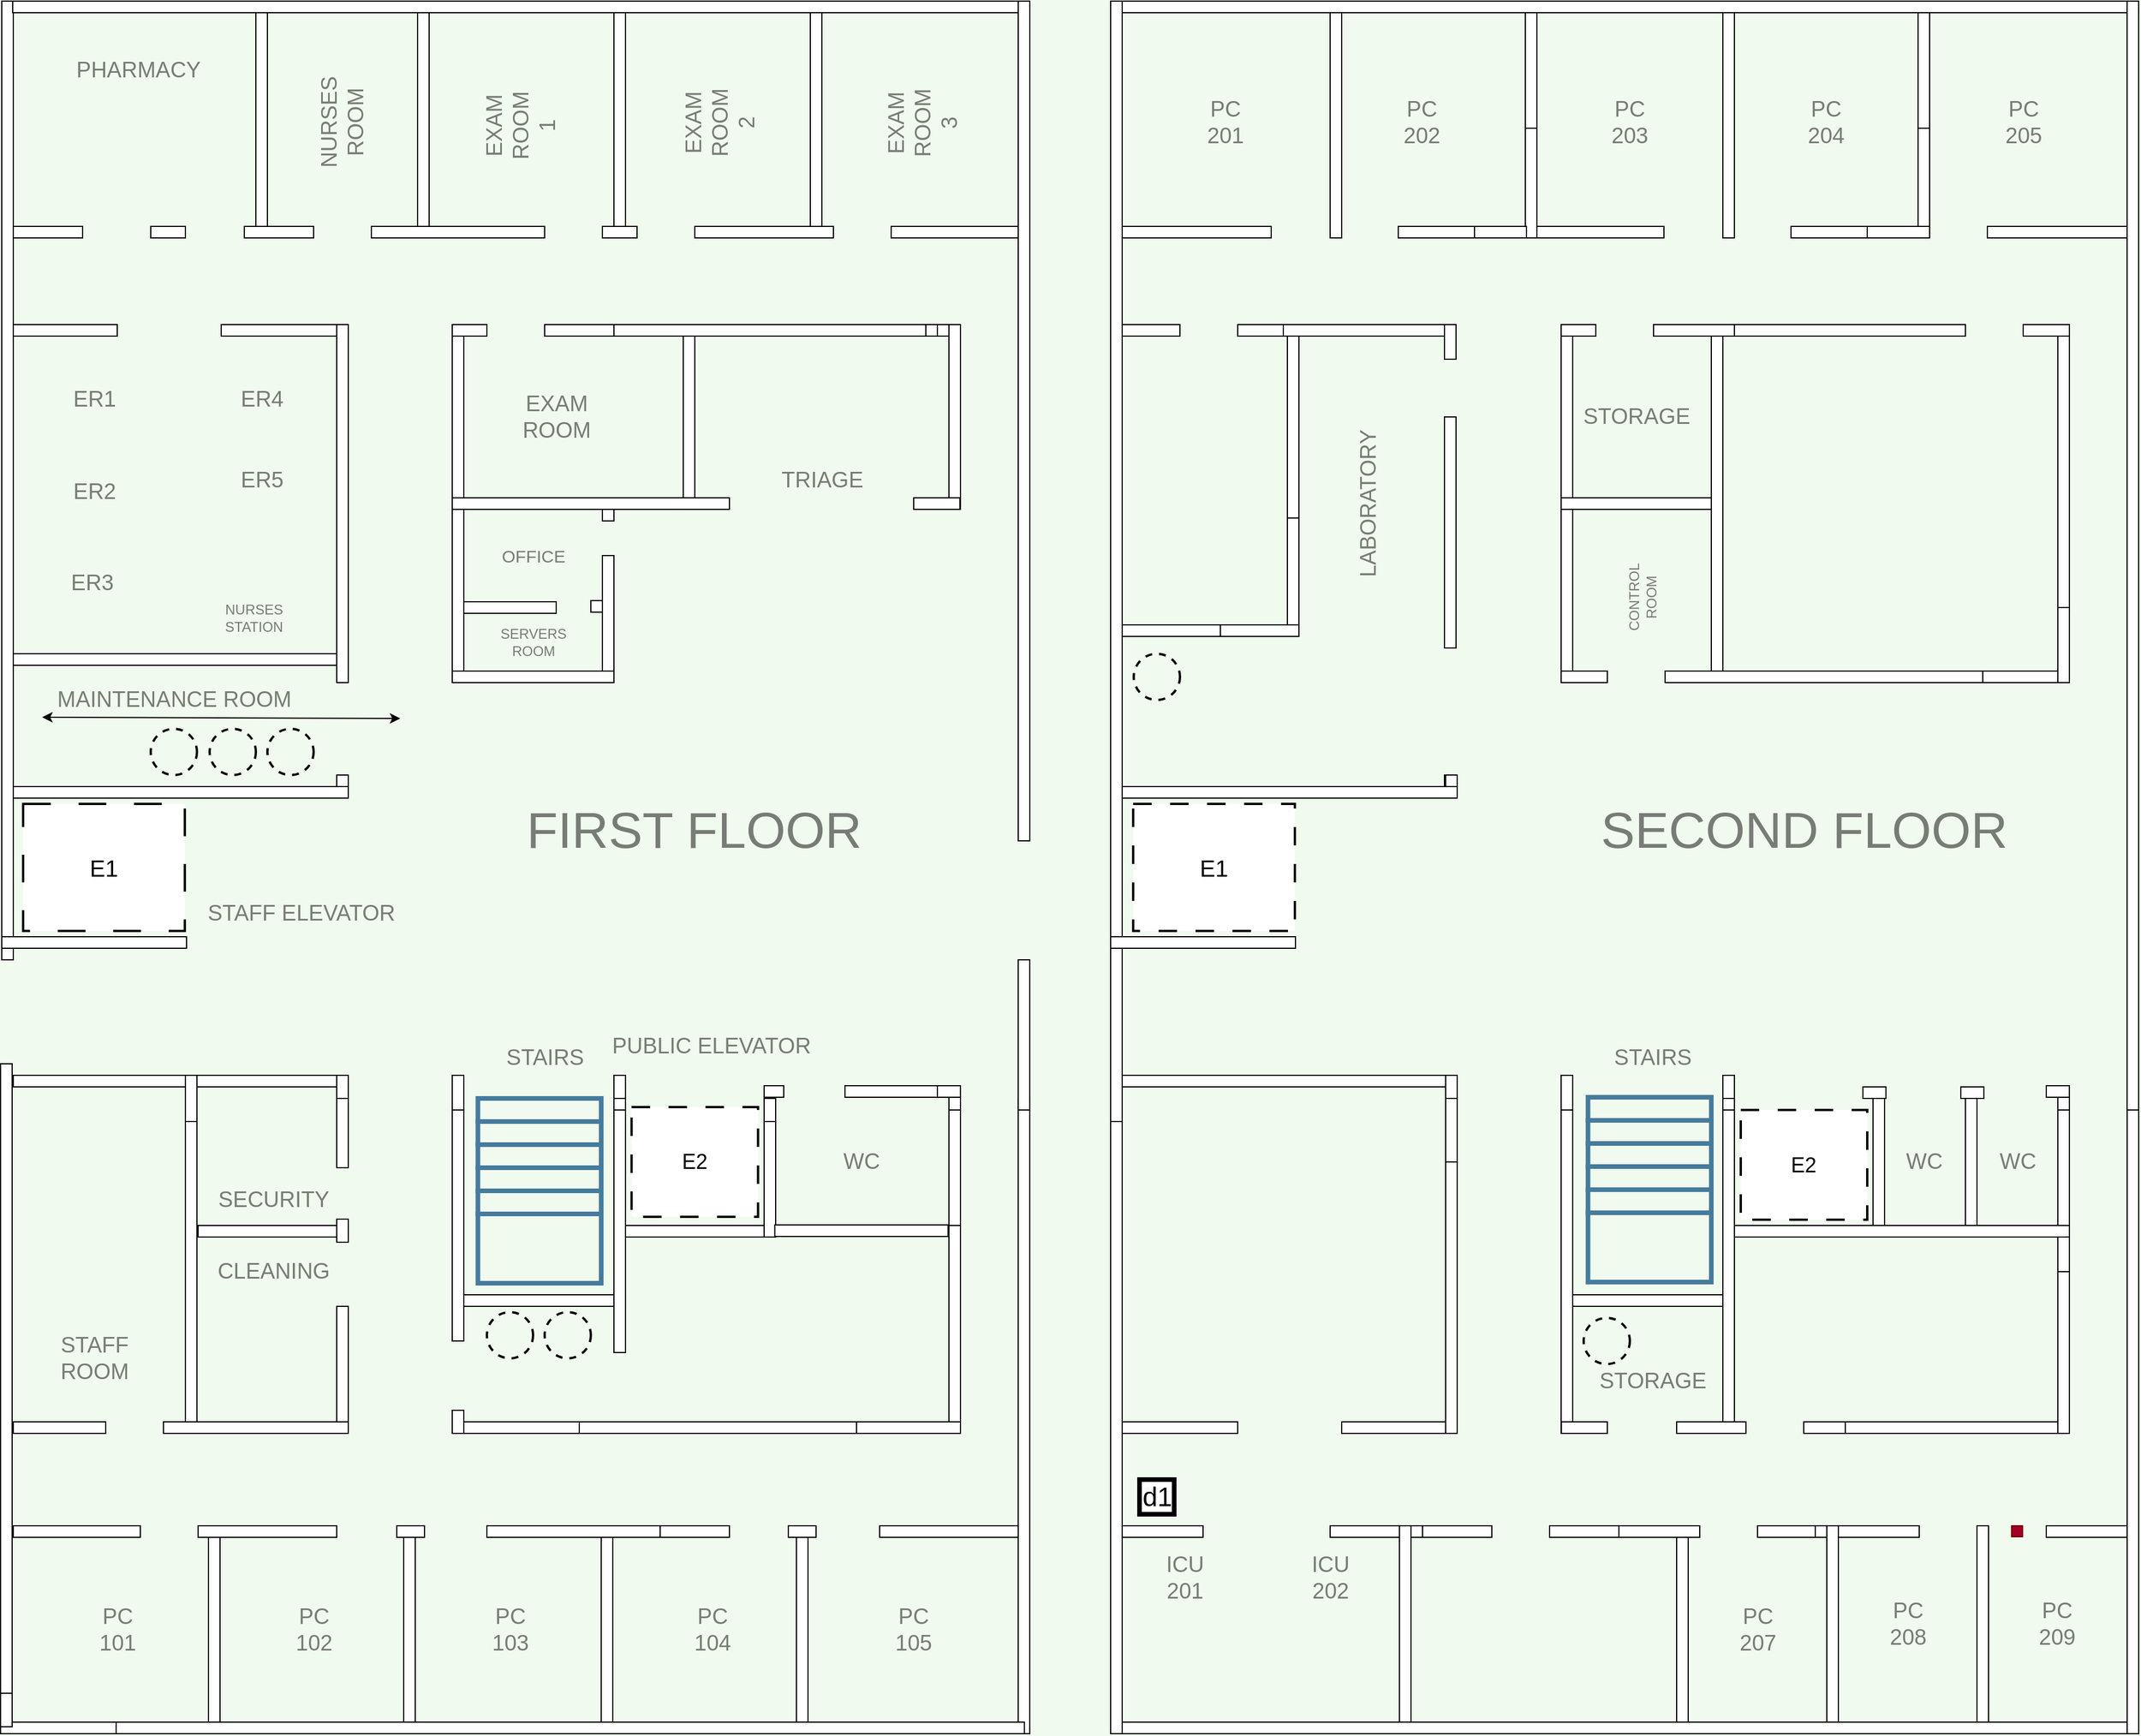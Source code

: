 <mxfile>
    <diagram id="UaLp_aYed7sDHrJZGCwY" name="Medicine Logistics">
        <mxGraphModel dx="1076" dy="573" grid="1" gridSize="10" guides="1" tooltips="1" connect="1" arrows="1" fold="1" page="1" pageScale="1" pageWidth="2000" pageHeight="1600" background="#F1FAEE" math="0" shadow="0">
            <root>
                <mxCell id="0"/>
                <mxCell id="1" parent="0"/>
                <mxCell id="1sYgjcY_VEmMZmWDU-1L-13" value="" style="verticalLabelPosition=bottom;html=1;verticalAlign=top;align=center;shape=mxgraph.floorplan.wall;direction=south;rotation=0;" parent="1" vertex="1">
                    <mxGeometry x="70.51" y="50" width="10" height="830" as="geometry"/>
                </mxCell>
                <mxCell id="1sYgjcY_VEmMZmWDU-1L-14" value="" style="verticalLabelPosition=bottom;html=1;verticalAlign=top;align=center;shape=mxgraph.floorplan.wall;rotation=0;" parent="1" vertex="1">
                    <mxGeometry x="80" y="50" width="880" height="10" as="geometry"/>
                </mxCell>
                <mxCell id="1sYgjcY_VEmMZmWDU-1L-16" value="" style="verticalLabelPosition=bottom;html=1;verticalAlign=top;align=center;shape=mxgraph.floorplan.wall;direction=south;rotation=0;" parent="1" vertex="1">
                    <mxGeometry x="430.51" y="60" width="10" height="190" as="geometry"/>
                </mxCell>
                <mxCell id="1sYgjcY_VEmMZmWDU-1L-17" value="" style="verticalLabelPosition=bottom;html=1;verticalAlign=top;align=center;shape=mxgraph.floorplan.wall;direction=south;rotation=0;" parent="1" vertex="1">
                    <mxGeometry x="600.51" y="60" width="10" height="195" as="geometry"/>
                </mxCell>
                <mxCell id="1sYgjcY_VEmMZmWDU-1L-18" value="" style="verticalLabelPosition=bottom;html=1;verticalAlign=top;align=center;shape=mxgraph.floorplan.wall;direction=south;rotation=0;" parent="1" vertex="1">
                    <mxGeometry x="770.51" y="60" width="10" height="190" as="geometry"/>
                </mxCell>
                <mxCell id="1sYgjcY_VEmMZmWDU-1L-20" value="" style="verticalLabelPosition=bottom;html=1;verticalAlign=top;align=center;shape=mxgraph.floorplan.wall;rotation=0;" parent="1" vertex="1">
                    <mxGeometry x="670.51" y="245" width="120" height="10" as="geometry"/>
                </mxCell>
                <mxCell id="1sYgjcY_VEmMZmWDU-1L-21" value="" style="verticalLabelPosition=bottom;html=1;verticalAlign=top;align=center;shape=mxgraph.floorplan.wall;rotation=0;" parent="1" vertex="1">
                    <mxGeometry x="390.51" y="245" width="150" height="10" as="geometry"/>
                </mxCell>
                <mxCell id="1sYgjcY_VEmMZmWDU-1L-23" value="" style="verticalLabelPosition=bottom;html=1;verticalAlign=top;align=center;shape=mxgraph.floorplan.wall;rotation=0;" parent="1" vertex="1">
                    <mxGeometry x="840.51" y="245" width="119.49" height="10" as="geometry"/>
                </mxCell>
                <mxCell id="1sYgjcY_VEmMZmWDU-1L-24" value="" style="verticalLabelPosition=bottom;html=1;verticalAlign=top;align=center;shape=mxgraph.floorplan.wall;direction=south;rotation=0;" parent="1" vertex="1">
                    <mxGeometry x="950.51" y="50" width="10" height="727" as="geometry"/>
                </mxCell>
                <mxCell id="1sYgjcY_VEmMZmWDU-1L-25" value="" style="verticalLabelPosition=bottom;html=1;verticalAlign=top;align=center;shape=mxgraph.floorplan.wall;rotation=0;" parent="1" vertex="1">
                    <mxGeometry x="260.51" y="330" width="110" height="10" as="geometry"/>
                </mxCell>
                <mxCell id="1sYgjcY_VEmMZmWDU-1L-26" value="" style="verticalLabelPosition=bottom;html=1;verticalAlign=top;align=center;shape=mxgraph.floorplan.wall;rotation=0;" parent="1" vertex="1">
                    <mxGeometry x="80.51" y="615" width="280" height="10" as="geometry"/>
                </mxCell>
                <mxCell id="1sYgjcY_VEmMZmWDU-1L-30" value="" style="verticalLabelPosition=bottom;html=1;verticalAlign=top;align=center;shape=mxgraph.floorplan.wall;direction=south;rotation=0;" parent="1" vertex="1">
                    <mxGeometry x="590.51" y="490" width="10" height="10" as="geometry"/>
                </mxCell>
                <mxCell id="1sYgjcY_VEmMZmWDU-1L-31" value="" style="verticalLabelPosition=bottom;html=1;verticalAlign=top;align=center;shape=mxgraph.floorplan.wall;direction=south;rotation=0;" parent="1" vertex="1">
                    <mxGeometry x="890.51" y="330" width="10" height="160" as="geometry"/>
                </mxCell>
                <mxCell id="1sYgjcY_VEmMZmWDU-1L-33" value="" style="verticalLabelPosition=bottom;html=1;verticalAlign=top;align=center;shape=mxgraph.floorplan.wall;direction=south;rotation=0;" parent="1" vertex="1">
                    <mxGeometry x="460.51" y="480" width="10" height="150" as="geometry"/>
                </mxCell>
                <mxCell id="1sYgjcY_VEmMZmWDU-1L-34" value="" style="verticalLabelPosition=bottom;html=1;verticalAlign=top;align=center;shape=mxgraph.floorplan.wall;direction=south;rotation=0;" parent="1" vertex="1">
                    <mxGeometry x="360.51" y="330" width="10" height="310" as="geometry"/>
                </mxCell>
                <mxCell id="1sYgjcY_VEmMZmWDU-1L-35" value="" style="verticalLabelPosition=bottom;html=1;verticalAlign=top;align=center;shape=mxgraph.floorplan.wall;rotation=0;" parent="1" vertex="1">
                    <mxGeometry x="600.51" y="330" width="290" height="10" as="geometry"/>
                </mxCell>
                <mxCell id="1sYgjcY_VEmMZmWDU-1L-36" value="" style="verticalLabelPosition=bottom;html=1;verticalAlign=top;align=center;shape=mxgraph.floorplan.wall;direction=south;rotation=0;" parent="1" vertex="1">
                    <mxGeometry x="460.51" y="330" width="10" height="310" as="geometry"/>
                </mxCell>
                <mxCell id="1sYgjcY_VEmMZmWDU-1L-37" value="" style="verticalLabelPosition=bottom;html=1;verticalAlign=top;align=center;shape=mxgraph.floorplan.wall;rotation=0;" parent="1" vertex="1">
                    <mxGeometry x="80.51" y="730" width="290" height="10" as="geometry"/>
                </mxCell>
                <mxCell id="1sYgjcY_VEmMZmWDU-1L-38" value="" style="verticalLabelPosition=bottom;html=1;verticalAlign=top;align=center;shape=mxgraph.floorplan.wall;rotation=0;" parent="1" vertex="1">
                    <mxGeometry x="70.51" y="860" width="160" height="10" as="geometry"/>
                </mxCell>
                <mxCell id="1sYgjcY_VEmMZmWDU-1L-39" value="" style="verticalLabelPosition=bottom;html=1;verticalAlign=top;align=center;shape=mxgraph.floorplan.wall;rotation=0;" parent="1" vertex="1">
                    <mxGeometry x="80.51" y="980" width="280" height="10" as="geometry"/>
                </mxCell>
                <mxCell id="1sYgjcY_VEmMZmWDU-1L-40" value="" style="verticalLabelPosition=bottom;html=1;verticalAlign=top;align=center;shape=mxgraph.floorplan.wall;direction=south;rotation=0;" parent="1" vertex="1">
                    <mxGeometry x="360.51" y="1000" width="10" height="60" as="geometry"/>
                </mxCell>
                <mxCell id="1sYgjcY_VEmMZmWDU-1L-41" value="" style="verticalLabelPosition=bottom;html=1;verticalAlign=top;align=center;shape=mxgraph.floorplan.wall;direction=south;rotation=0;" parent="1" vertex="1">
                    <mxGeometry x="229.51" y="1020" width="10" height="270" as="geometry"/>
                </mxCell>
                <mxCell id="1sYgjcY_VEmMZmWDU-1L-42" value="" style="verticalLabelPosition=bottom;html=1;verticalAlign=top;align=center;shape=mxgraph.floorplan.wall;rotation=0;" parent="1" vertex="1">
                    <mxGeometry x="240.51" y="1110" width="130" height="10" as="geometry"/>
                </mxCell>
                <mxCell id="1sYgjcY_VEmMZmWDU-1L-43" value="" style="verticalLabelPosition=bottom;html=1;verticalAlign=top;align=center;shape=mxgraph.floorplan.wall;direction=south;rotation=0;" parent="1" vertex="1">
                    <mxGeometry x="360.51" y="1180" width="10" height="110" as="geometry"/>
                </mxCell>
                <mxCell id="1sYgjcY_VEmMZmWDU-1L-44" value="" style="verticalLabelPosition=bottom;html=1;verticalAlign=top;align=center;shape=mxgraph.floorplan.wall;rotation=0;" parent="1" vertex="1">
                    <mxGeometry x="210.51" y="1280" width="160" height="10" as="geometry"/>
                </mxCell>
                <mxCell id="1sYgjcY_VEmMZmWDU-1L-45" value="" style="verticalLabelPosition=bottom;html=1;verticalAlign=top;align=center;shape=mxgraph.floorplan.wall;rotation=0;" parent="1" vertex="1">
                    <mxGeometry x="80.51" y="1280" width="80" height="10" as="geometry"/>
                </mxCell>
                <mxCell id="1sYgjcY_VEmMZmWDU-1L-47" value="" style="verticalLabelPosition=bottom;html=1;verticalAlign=top;align=center;shape=mxgraph.floorplan.wall;direction=south;rotation=0;" parent="1" vertex="1">
                    <mxGeometry x="460.51" y="980" width="10" height="30" as="geometry"/>
                </mxCell>
                <mxCell id="1sYgjcY_VEmMZmWDU-1L-48" value="" style="verticalLabelPosition=bottom;html=1;verticalAlign=top;align=center;shape=mxgraph.floorplan.wall;direction=south;rotation=0;" parent="1" vertex="1">
                    <mxGeometry x="600.51" y="1000" width="10" height="10" as="geometry"/>
                </mxCell>
                <mxCell id="1sYgjcY_VEmMZmWDU-1L-49" value="" style="verticalLabelPosition=bottom;html=1;verticalAlign=top;align=center;shape=mxgraph.floorplan.wall;rotation=0;" parent="1" vertex="1">
                    <mxGeometry x="610.51" y="1110" width="120" height="10" as="geometry"/>
                </mxCell>
                <mxCell id="1sYgjcY_VEmMZmWDU-1L-50" value="" style="verticalLabelPosition=bottom;html=1;verticalAlign=top;align=center;shape=mxgraph.floorplan.wall;rotation=0;" parent="1" vertex="1">
                    <mxGeometry x="730.51" y="989" width="17" height="10" as="geometry"/>
                </mxCell>
                <mxCell id="1sYgjcY_VEmMZmWDU-1L-52" value="" style="verticalLabelPosition=bottom;html=1;verticalAlign=top;align=center;shape=mxgraph.floorplan.wall;direction=south;rotation=0;" parent="1" vertex="1">
                    <mxGeometry x="890.51" y="1110" width="10" height="170" as="geometry"/>
                </mxCell>
                <mxCell id="1sYgjcY_VEmMZmWDU-1L-53" value="" style="verticalLabelPosition=bottom;html=1;verticalAlign=top;align=center;shape=mxgraph.floorplan.wall;rotation=0;" parent="1" vertex="1">
                    <mxGeometry x="470.51" y="1170" width="140" height="10" as="geometry"/>
                </mxCell>
                <mxCell id="1sYgjcY_VEmMZmWDU-1L-55" value="" style="verticalLabelPosition=bottom;html=1;verticalAlign=top;align=center;shape=mxgraph.floorplan.wall;rotation=0;" parent="1" vertex="1">
                    <mxGeometry x="80.51" y="330" width="90" height="10" as="geometry"/>
                </mxCell>
                <mxCell id="1sYgjcY_VEmMZmWDU-1L-56" value="" style="verticalLabelPosition=bottom;html=1;verticalAlign=top;align=center;shape=mxgraph.floorplan.wall;rotation=0;" parent="1" vertex="1">
                    <mxGeometry x="460.51" y="480" width="240" height="10" as="geometry"/>
                </mxCell>
                <mxCell id="1sYgjcY_VEmMZmWDU-1L-57" value="" style="verticalLabelPosition=bottom;html=1;verticalAlign=top;align=center;shape=mxgraph.floorplan.wall;direction=south;rotation=0;" parent="1" vertex="1">
                    <mxGeometry x="360.51" y="720" width="10" height="10" as="geometry"/>
                </mxCell>
                <mxCell id="1sYgjcY_VEmMZmWDU-1L-59" value="" style="verticalLabelPosition=bottom;html=1;verticalAlign=top;align=center;shape=mxgraph.floorplan.wall;rotation=0;" parent="1" vertex="1">
                    <mxGeometry x="600.51" y="980" width="10" height="10" as="geometry"/>
                </mxCell>
                <mxCell id="1sYgjcY_VEmMZmWDU-1L-60" value="" style="verticalLabelPosition=bottom;html=1;verticalAlign=top;align=center;shape=mxgraph.floorplan.wall;rotation=0;" parent="1" vertex="1">
                    <mxGeometry x="870.51" y="330" width="10" height="10" as="geometry"/>
                </mxCell>
                <mxCell id="1sYgjcY_VEmMZmWDU-1L-61" value="" style="verticalLabelPosition=bottom;html=1;verticalAlign=top;align=center;shape=mxgraph.floorplan.wall;rotation=0;" parent="1" vertex="1">
                    <mxGeometry x="460.51" y="330" width="30" height="10" as="geometry"/>
                </mxCell>
                <mxCell id="1sYgjcY_VEmMZmWDU-1L-62" value="" style="verticalLabelPosition=bottom;html=1;verticalAlign=top;align=center;shape=mxgraph.floorplan.wall;rotation=0;" parent="1" vertex="1">
                    <mxGeometry x="540.51" y="330" width="60" height="10" as="geometry"/>
                </mxCell>
                <mxCell id="1sYgjcY_VEmMZmWDU-1L-63" value="" style="verticalLabelPosition=bottom;html=1;verticalAlign=top;align=center;shape=mxgraph.floorplan.wall;direction=south;rotation=0;" parent="1" vertex="1">
                    <mxGeometry x="950.45" y="1000" width="10" height="550" as="geometry"/>
                </mxCell>
                <mxCell id="1sYgjcY_VEmMZmWDU-1L-73" value="" style="verticalLabelPosition=bottom;html=1;verticalAlign=top;align=center;shape=mxgraph.floorplan.wall;rotation=0;" parent="1" vertex="1">
                    <mxGeometry x="1030.51" y="50" width="890" height="10" as="geometry"/>
                </mxCell>
                <mxCell id="1sYgjcY_VEmMZmWDU-1L-74" value="" style="verticalLabelPosition=bottom;html=1;verticalAlign=top;align=center;shape=mxgraph.floorplan.wall;direction=south;rotation=0;" parent="1" vertex="1">
                    <mxGeometry x="1220.51" y="60" width="10" height="195" as="geometry"/>
                </mxCell>
                <mxCell id="1sYgjcY_VEmMZmWDU-1L-75" value="" style="verticalLabelPosition=bottom;html=1;verticalAlign=top;align=center;shape=mxgraph.floorplan.wall;direction=south;rotation=0;" parent="1" vertex="1">
                    <mxGeometry x="1389.51" y="60" width="10" height="100" as="geometry"/>
                </mxCell>
                <mxCell id="1sYgjcY_VEmMZmWDU-1L-77" value="" style="verticalLabelPosition=bottom;html=1;verticalAlign=top;align=center;shape=mxgraph.floorplan.wall;rotation=0;" parent="1" vertex="1">
                    <mxGeometry x="1279.51" y="245" width="70" height="10" as="geometry"/>
                </mxCell>
                <mxCell id="1sYgjcY_VEmMZmWDU-1L-78" value="" style="verticalLabelPosition=bottom;html=1;verticalAlign=top;align=center;shape=mxgraph.floorplan.wall;rotation=0;" parent="1" vertex="1">
                    <mxGeometry x="1039.51" y="245" width="130" height="10" as="geometry"/>
                </mxCell>
                <mxCell id="1sYgjcY_VEmMZmWDU-1L-79" value="" style="verticalLabelPosition=bottom;html=1;verticalAlign=top;align=center;shape=mxgraph.floorplan.wall;direction=south;rotation=0;" parent="1" vertex="1">
                    <mxGeometry x="1560.51" y="60" width="10" height="195" as="geometry"/>
                </mxCell>
                <mxCell id="1sYgjcY_VEmMZmWDU-1L-80" value="" style="verticalLabelPosition=bottom;html=1;verticalAlign=top;align=center;shape=mxgraph.floorplan.wall;direction=south;rotation=0;" parent="1" vertex="1">
                    <mxGeometry x="1729.51" y="60" width="10" height="100" as="geometry"/>
                </mxCell>
                <mxCell id="1sYgjcY_VEmMZmWDU-1L-82" value="" style="verticalLabelPosition=bottom;html=1;verticalAlign=top;align=center;shape=mxgraph.floorplan.wall;rotation=0;" parent="1" vertex="1">
                    <mxGeometry x="1619.51" y="245" width="70" height="10" as="geometry"/>
                </mxCell>
                <mxCell id="1sYgjcY_VEmMZmWDU-1L-83" value="" style="verticalLabelPosition=bottom;html=1;verticalAlign=top;align=center;shape=mxgraph.floorplan.wall;rotation=0;" parent="1" vertex="1">
                    <mxGeometry x="1399.51" y="245" width="110" height="10" as="geometry"/>
                </mxCell>
                <mxCell id="1sYgjcY_VEmMZmWDU-1L-85" value="" style="verticalLabelPosition=bottom;html=1;verticalAlign=top;align=center;shape=mxgraph.floorplan.wall;rotation=0;" parent="1" vertex="1">
                    <mxGeometry x="1789.51" y="245" width="130.49" height="10" as="geometry"/>
                </mxCell>
                <mxCell id="1sYgjcY_VEmMZmWDU-1L-86" value="" style="verticalLabelPosition=bottom;html=1;verticalAlign=top;align=center;shape=mxgraph.floorplan.wall;rotation=0;connectable=0;allowArrows=0;recursiveResize=0;expand=0;" parent="1" vertex="1">
                    <mxGeometry x="1040.51" y="1540" width="880" height="10" as="geometry"/>
                </mxCell>
                <mxCell id="1sYgjcY_VEmMZmWDU-1L-87" value="" style="verticalLabelPosition=bottom;html=1;verticalAlign=top;align=center;shape=mxgraph.floorplan.wall;rotation=0;" parent="1" vertex="1">
                    <mxGeometry x="1030.51" y="1370" width="80" height="10" as="geometry"/>
                </mxCell>
                <mxCell id="1sYgjcY_VEmMZmWDU-1L-88" value="" style="verticalLabelPosition=bottom;html=1;verticalAlign=top;align=center;shape=mxgraph.floorplan.wall;rotation=0;" parent="1" vertex="1">
                    <mxGeometry x="1220.51" y="1370" width="80" height="10" as="geometry"/>
                </mxCell>
                <mxCell id="1sYgjcY_VEmMZmWDU-1L-93" value="" style="verticalLabelPosition=bottom;html=1;verticalAlign=top;align=center;shape=mxgraph.floorplan.wall;rotation=0;" parent="1" vertex="1">
                    <mxGeometry x="1410.51" y="1370" width="120" height="10" as="geometry"/>
                </mxCell>
                <mxCell id="1sYgjcY_VEmMZmWDU-1L-94" value="" style="verticalLabelPosition=bottom;html=1;verticalAlign=top;align=center;shape=mxgraph.floorplan.wall;rotation=0;" parent="1" vertex="1">
                    <mxGeometry x="1590.51" y="1370" width="50" height="10" as="geometry"/>
                </mxCell>
                <mxCell id="1sYgjcY_VEmMZmWDU-1L-95" value="" style="verticalLabelPosition=bottom;html=1;verticalAlign=top;align=center;shape=mxgraph.floorplan.wall;rotation=0;" parent="1" vertex="1">
                    <mxGeometry x="1640.51" y="1370" width="90" height="10" as="geometry"/>
                </mxCell>
                <mxCell id="1sYgjcY_VEmMZmWDU-1L-96" value="" style="verticalLabelPosition=bottom;html=1;verticalAlign=top;align=center;shape=mxgraph.floorplan.wall;rotation=0;" parent="1" vertex="1">
                    <mxGeometry x="1840.51" y="1370" width="70" height="10" as="geometry"/>
                </mxCell>
                <mxCell id="1sYgjcY_VEmMZmWDU-1L-97" value="" style="verticalLabelPosition=bottom;html=1;verticalAlign=top;align=center;shape=mxgraph.floorplan.wall;rotation=0;" parent="1" vertex="1">
                    <mxGeometry x="1300.51" y="1370" width="60" height="10" as="geometry"/>
                </mxCell>
                <mxCell id="1sYgjcY_VEmMZmWDU-1L-98" value="" style="verticalLabelPosition=bottom;html=1;verticalAlign=top;align=center;shape=mxgraph.floorplan.wall;direction=south;rotation=0;" parent="1" vertex="1">
                    <mxGeometry x="1280.51" y="1370" width="10" height="170" as="geometry"/>
                </mxCell>
                <mxCell id="1sYgjcY_VEmMZmWDU-1L-99" value="" style="verticalLabelPosition=bottom;html=1;verticalAlign=top;align=center;shape=mxgraph.floorplan.wall;direction=south;rotation=0;" parent="1" vertex="1">
                    <mxGeometry x="1520.51" y="1370" width="10" height="170" as="geometry"/>
                </mxCell>
                <mxCell id="1sYgjcY_VEmMZmWDU-1L-100" value="" style="verticalLabelPosition=bottom;html=1;verticalAlign=top;align=center;shape=mxgraph.floorplan.wall;direction=south;rotation=0;" parent="1" vertex="1">
                    <mxGeometry x="1650.51" y="1370" width="10" height="170" as="geometry"/>
                </mxCell>
                <mxCell id="1sYgjcY_VEmMZmWDU-1L-101" value="" style="verticalLabelPosition=bottom;html=1;verticalAlign=top;align=center;shape=mxgraph.floorplan.wall;direction=south;rotation=0;" parent="1" vertex="1">
                    <mxGeometry x="1780.51" y="1370" width="10" height="170" as="geometry"/>
                </mxCell>
                <mxCell id="1sYgjcY_VEmMZmWDU-1L-103" value="" style="verticalLabelPosition=bottom;html=1;verticalAlign=top;align=center;shape=mxgraph.floorplan.wall;rotation=0;" parent="1" vertex="1">
                    <mxGeometry x="1140.51" y="330" width="49.49" height="10" as="geometry"/>
                </mxCell>
                <mxCell id="1sYgjcY_VEmMZmWDU-1L-104" value="" style="verticalLabelPosition=bottom;html=1;verticalAlign=top;align=center;shape=mxgraph.floorplan.wall;rotation=0;" parent="1" vertex="1">
                    <mxGeometry x="1039.51" y="590" width="110" height="10" as="geometry"/>
                </mxCell>
                <mxCell id="1sYgjcY_VEmMZmWDU-1L-105" value="" style="verticalLabelPosition=bottom;html=1;verticalAlign=top;align=center;shape=mxgraph.floorplan.wall;direction=south;rotation=0;" parent="1" vertex="1">
                    <mxGeometry x="1183.51" y="330" width="10" height="170" as="geometry"/>
                </mxCell>
                <mxCell id="1sYgjcY_VEmMZmWDU-1L-113" value="" style="verticalLabelPosition=bottom;html=1;verticalAlign=top;align=center;shape=mxgraph.floorplan.wall;direction=south;rotation=0;" parent="1" vertex="1">
                    <mxGeometry x="1550.51" y="330" width="10" height="310" as="geometry"/>
                </mxCell>
                <mxCell id="1sYgjcY_VEmMZmWDU-1L-114" value="" style="verticalLabelPosition=bottom;html=1;verticalAlign=top;align=center;shape=mxgraph.floorplan.wall;direction=south;rotation=0;" parent="1" vertex="1">
                    <mxGeometry x="1850.51" y="330" width="10" height="250" as="geometry"/>
                </mxCell>
                <mxCell id="1sYgjcY_VEmMZmWDU-1L-117" value="" style="verticalLabelPosition=bottom;html=1;verticalAlign=top;align=center;shape=mxgraph.floorplan.wall;rotation=0;" parent="1" vertex="1">
                    <mxGeometry x="1510.51" y="630" width="280" height="10" as="geometry"/>
                </mxCell>
                <mxCell id="1sYgjcY_VEmMZmWDU-1L-118" value="" style="verticalLabelPosition=bottom;html=1;verticalAlign=top;align=center;shape=mxgraph.floorplan.wall;direction=south;rotation=0;" parent="1" vertex="1">
                    <mxGeometry x="1420.51" y="480" width="10" height="160" as="geometry"/>
                </mxCell>
                <mxCell id="1sYgjcY_VEmMZmWDU-1L-120" value="" style="verticalLabelPosition=bottom;html=1;verticalAlign=top;align=center;shape=mxgraph.floorplan.wall;direction=south;rotation=0;" parent="1" vertex="1">
                    <mxGeometry x="1319.51" y="410" width="10" height="200" as="geometry"/>
                </mxCell>
                <mxCell id="1sYgjcY_VEmMZmWDU-1L-121" value="" style="verticalLabelPosition=bottom;html=1;verticalAlign=top;align=center;shape=mxgraph.floorplan.wall;rotation=0;" parent="1" vertex="1">
                    <mxGeometry x="1570.51" y="330" width="200" height="10" as="geometry"/>
                </mxCell>
                <mxCell id="1sYgjcY_VEmMZmWDU-1L-122" value="" style="verticalLabelPosition=bottom;html=1;verticalAlign=top;align=center;shape=mxgraph.floorplan.wall;direction=south;rotation=0;" parent="1" vertex="1">
                    <mxGeometry x="1420.51" y="330" width="10" height="160" as="geometry"/>
                </mxCell>
                <mxCell id="1sYgjcY_VEmMZmWDU-1L-123" value="" style="verticalLabelPosition=bottom;html=1;verticalAlign=top;align=center;shape=mxgraph.floorplan.wall;rotation=0;" parent="1" vertex="1">
                    <mxGeometry x="1039.51" y="730" width="290" height="10" as="geometry"/>
                </mxCell>
                <mxCell id="1sYgjcY_VEmMZmWDU-1L-124" value="" style="verticalLabelPosition=bottom;html=1;verticalAlign=top;align=center;shape=mxgraph.floorplan.wall;direction=south;rotation=0;" parent="1" vertex="1">
                    <mxGeometry x="1320.51" y="980" width="10" height="80" as="geometry"/>
                </mxCell>
                <mxCell id="1sYgjcY_VEmMZmWDU-1L-125" value="" style="verticalLabelPosition=bottom;html=1;verticalAlign=top;align=center;shape=mxgraph.floorplan.wall;rotation=0;" parent="1" vertex="1">
                    <mxGeometry x="1230.51" y="1280" width="90" height="10" as="geometry"/>
                </mxCell>
                <mxCell id="1sYgjcY_VEmMZmWDU-1L-126" value="" style="verticalLabelPosition=bottom;html=1;verticalAlign=top;align=center;shape=mxgraph.floorplan.wall;direction=south;rotation=0;" parent="1" vertex="1">
                    <mxGeometry x="1320.51" y="1055" width="10" height="235" as="geometry"/>
                </mxCell>
                <mxCell id="1sYgjcY_VEmMZmWDU-1L-127" value="" style="verticalLabelPosition=bottom;html=1;verticalAlign=top;align=center;shape=mxgraph.floorplan.wall;rotation=0;" parent="1" vertex="1">
                    <mxGeometry x="1040.51" y="1280" width="100" height="10" as="geometry"/>
                </mxCell>
                <mxCell id="1sYgjcY_VEmMZmWDU-1L-129" value="" style="verticalLabelPosition=bottom;html=1;verticalAlign=top;align=center;shape=mxgraph.floorplan.wall;rotation=0;" parent="1" vertex="1">
                    <mxGeometry x="1039.51" y="330" width="51" height="10" as="geometry"/>
                </mxCell>
                <mxCell id="1sYgjcY_VEmMZmWDU-1L-130" value="" style="verticalLabelPosition=bottom;html=1;verticalAlign=top;align=center;shape=mxgraph.floorplan.wall;rotation=0;" parent="1" vertex="1">
                    <mxGeometry x="1420.51" y="480" width="130" height="10" as="geometry"/>
                </mxCell>
                <mxCell id="1sYgjcY_VEmMZmWDU-1L-131" value="" style="verticalLabelPosition=bottom;html=1;verticalAlign=top;align=center;shape=mxgraph.floorplan.wall;direction=south;rotation=0;" parent="1" vertex="1">
                    <mxGeometry x="1319.51" y="720" width="10" height="10" as="geometry"/>
                </mxCell>
                <mxCell id="1sYgjcY_VEmMZmWDU-1L-135" value="" style="verticalLabelPosition=bottom;html=1;verticalAlign=top;align=center;shape=mxgraph.floorplan.wall;rotation=0;" parent="1" vertex="1">
                    <mxGeometry x="1180" y="330" width="140.51" height="10" as="geometry"/>
                </mxCell>
                <mxCell id="1sYgjcY_VEmMZmWDU-1L-136" value="" style="verticalLabelPosition=bottom;html=1;verticalAlign=top;align=center;shape=mxgraph.floorplan.wall;rotation=0;" parent="1" vertex="1">
                    <mxGeometry x="1820.51" y="330" width="40" height="10" as="geometry"/>
                </mxCell>
                <mxCell id="1sYgjcY_VEmMZmWDU-1L-137" value="" style="verticalLabelPosition=bottom;html=1;verticalAlign=top;align=center;shape=mxgraph.floorplan.wall;rotation=0;" parent="1" vertex="1">
                    <mxGeometry x="1420.51" y="330" width="30" height="10" as="geometry"/>
                </mxCell>
                <mxCell id="1sYgjcY_VEmMZmWDU-1L-138" value="" style="verticalLabelPosition=bottom;html=1;verticalAlign=top;align=center;shape=mxgraph.floorplan.wall;rotation=0;" parent="1" vertex="1">
                    <mxGeometry x="1500.51" y="330" width="70" height="10" as="geometry"/>
                </mxCell>
                <mxCell id="1sYgjcY_VEmMZmWDU-1L-150" value="" style="verticalLabelPosition=bottom;html=1;verticalAlign=top;align=center;shape=mxgraph.floorplan.wall;rotation=-180;direction=east;" parent="1" vertex="1">
                    <mxGeometry x="169.48" y="1540" width="786.36" height="10" as="geometry"/>
                </mxCell>
                <mxCell id="1sYgjcY_VEmMZmWDU-1L-152" value="" style="verticalLabelPosition=bottom;html=1;verticalAlign=top;align=center;shape=mxgraph.floorplan.wall;direction=south;rotation=-180;" parent="1" vertex="1">
                    <mxGeometry x="758.48" y="1375" width="10" height="165" as="geometry"/>
                </mxCell>
                <mxCell id="1sYgjcY_VEmMZmWDU-1L-153" value="" style="verticalLabelPosition=bottom;html=1;verticalAlign=top;align=center;shape=mxgraph.floorplan.wall;direction=south;rotation=-180;" parent="1" vertex="1">
                    <mxGeometry x="589.48" y="1380" width="10" height="160" as="geometry"/>
                </mxCell>
                <mxCell id="1sYgjcY_VEmMZmWDU-1L-154" value="" style="verticalLabelPosition=bottom;html=1;verticalAlign=top;align=center;shape=mxgraph.floorplan.wall;rotation=-180;direction=east;" parent="1" vertex="1">
                    <mxGeometry x="640.51" y="1370" width="60" height="10" as="geometry"/>
                </mxCell>
                <mxCell id="1sYgjcY_VEmMZmWDU-1L-155" value="" style="verticalLabelPosition=bottom;html=1;verticalAlign=top;align=center;shape=mxgraph.floorplan.wall;rotation=-180;direction=east;" parent="1" vertex="1">
                    <mxGeometry x="830.51" y="1370" width="120" height="10" as="geometry"/>
                </mxCell>
                <mxCell id="1sYgjcY_VEmMZmWDU-1L-156" value="" style="verticalLabelPosition=bottom;html=1;verticalAlign=top;align=center;shape=mxgraph.floorplan.wall;direction=south;rotation=-180;" parent="1" vertex="1">
                    <mxGeometry x="418.48" y="1375" width="10" height="165" as="geometry"/>
                </mxCell>
                <mxCell id="1sYgjcY_VEmMZmWDU-1L-157" value="" style="verticalLabelPosition=bottom;html=1;verticalAlign=top;align=center;shape=mxgraph.floorplan.wall;direction=south;rotation=-180;" parent="1" vertex="1">
                    <mxGeometry x="249.48" y="1380" width="10" height="160" as="geometry"/>
                </mxCell>
                <mxCell id="1sYgjcY_VEmMZmWDU-1L-158" value="" style="verticalLabelPosition=bottom;html=1;verticalAlign=top;align=center;shape=mxgraph.floorplan.wall;rotation=-180;direction=east;" parent="1" vertex="1">
                    <mxGeometry x="240.51" y="1370" width="120" height="10" as="geometry"/>
                </mxCell>
                <mxCell id="1sYgjcY_VEmMZmWDU-1L-159" value="" style="verticalLabelPosition=bottom;html=1;verticalAlign=top;align=center;shape=mxgraph.floorplan.wall;rotation=-180;direction=east;" parent="1" vertex="1">
                    <mxGeometry x="490.51" y="1370" width="150" height="10" as="geometry"/>
                </mxCell>
                <mxCell id="1sYgjcY_VEmMZmWDU-1L-160" value="" style="verticalLabelPosition=bottom;html=1;verticalAlign=top;align=center;shape=mxgraph.floorplan.wall;rotation=-180;direction=east;" parent="1" vertex="1">
                    <mxGeometry x="80.51" y="1370" width="110" height="10" as="geometry"/>
                </mxCell>
                <mxCell id="1sYgjcY_VEmMZmWDU-1L-175" value="" style="verticalLabelPosition=bottom;html=1;verticalAlign=top;align=center;shape=mxgraph.floorplan.wall;rotation=0;" parent="1" vertex="1">
                    <mxGeometry x="810.51" y="1280" width="90" height="10" as="geometry"/>
                </mxCell>
                <mxCell id="1sYgjcY_VEmMZmWDU-1L-177" value="" style="verticalLabelPosition=bottom;html=1;verticalAlign=top;align=center;shape=mxgraph.floorplan.wall;rotation=-180;direction=east;" parent="1" vertex="1">
                    <mxGeometry x="412.51" y="1370" width="24" height="10" as="geometry"/>
                </mxCell>
                <mxCell id="1sYgjcY_VEmMZmWDU-1L-178" value="" style="verticalLabelPosition=bottom;html=1;verticalAlign=top;align=center;shape=mxgraph.floorplan.wall;rotation=-180;direction=east;" parent="1" vertex="1">
                    <mxGeometry x="751.48" y="1370" width="24" height="10" as="geometry"/>
                </mxCell>
                <mxCell id="1sYgjcY_VEmMZmWDU-1L-186" value="" style="verticalLabelPosition=bottom;html=1;verticalAlign=top;align=center;shape=mxgraph.floorplan.wall;direction=south;rotation=0;" parent="1" vertex="1">
                    <mxGeometry x="890.51" y="1010" width="10" height="100" as="geometry"/>
                </mxCell>
                <mxCell id="1sYgjcY_VEmMZmWDU-1L-187" value="" style="verticalLabelPosition=bottom;html=1;verticalAlign=top;align=center;shape=mxgraph.floorplan.wall;direction=south;rotation=0;" parent="1" vertex="1">
                    <mxGeometry x="1030.51" y="1020" width="10" height="530" as="geometry"/>
                </mxCell>
                <mxCell id="1sYgjcY_VEmMZmWDU-1L-188" value="" style="verticalLabelPosition=bottom;html=1;verticalAlign=top;align=center;shape=mxgraph.floorplan.wall;direction=south;rotation=0;" parent="1" vertex="1">
                    <mxGeometry x="229.51" y="980" width="10" height="40" as="geometry"/>
                </mxCell>
                <mxCell id="1sYgjcY_VEmMZmWDU-1L-189" value="" style="verticalLabelPosition=bottom;html=1;verticalAlign=top;align=center;shape=mxgraph.floorplan.wall;direction=south;rotation=0;" parent="1" vertex="1">
                    <mxGeometry x="360.51" y="980" width="10" height="20" as="geometry"/>
                </mxCell>
                <mxCell id="1sYgjcY_VEmMZmWDU-1L-190" value="" style="verticalLabelPosition=bottom;html=1;verticalAlign=top;align=center;shape=mxgraph.floorplan.wall;direction=south;rotation=0;" parent="1" vertex="1">
                    <mxGeometry x="460.51" y="1010" width="10" height="200" as="geometry"/>
                </mxCell>
                <mxCell id="1sYgjcY_VEmMZmWDU-1L-191" value="" style="verticalLabelPosition=bottom;html=1;verticalAlign=top;align=center;shape=mxgraph.floorplan.wall;direction=south;rotation=0;" parent="1" vertex="1">
                    <mxGeometry x="600.51" y="980" width="10" height="20" as="geometry"/>
                </mxCell>
                <mxCell id="1sYgjcY_VEmMZmWDU-1L-192" value="" style="verticalLabelPosition=bottom;html=1;verticalAlign=top;align=center;shape=mxgraph.floorplan.wall;direction=south;rotation=0;" parent="1" vertex="1">
                    <mxGeometry x="890.51" y="990" width="10" height="20" as="geometry"/>
                </mxCell>
                <mxCell id="1sYgjcY_VEmMZmWDU-1L-193" value="" style="verticalLabelPosition=bottom;html=1;verticalAlign=top;align=center;shape=mxgraph.floorplan.wall;direction=south;rotation=0;" parent="1" vertex="1">
                    <mxGeometry x="950.45" y="880" width="10" height="130" as="geometry"/>
                </mxCell>
                <mxCell id="1sYgjcY_VEmMZmWDU-1L-194" value="" style="verticalLabelPosition=bottom;html=1;verticalAlign=top;align=center;shape=mxgraph.floorplan.wall;direction=south;rotation=0;" parent="1" vertex="1">
                    <mxGeometry x="1030.51" y="50" width="10" height="970" as="geometry"/>
                </mxCell>
                <mxCell id="1sYgjcY_VEmMZmWDU-1L-195" value="" style="verticalLabelPosition=bottom;html=1;verticalAlign=top;align=center;shape=mxgraph.floorplan.wall;rotation=0;" parent="1" vertex="1">
                    <mxGeometry x="1040.51" y="980" width="280" height="10" as="geometry"/>
                </mxCell>
                <mxCell id="1sYgjcY_VEmMZmWDU-1L-196" value="" style="verticalLabelPosition=bottom;html=1;verticalAlign=top;align=center;shape=mxgraph.floorplan.wall;direction=south;rotation=0;" parent="1" vertex="1">
                    <mxGeometry x="1320.51" y="980" width="10" height="20" as="geometry"/>
                </mxCell>
                <mxCell id="1sYgjcY_VEmMZmWDU-1L-197" value="" style="verticalLabelPosition=bottom;html=1;verticalAlign=top;align=center;shape=mxgraph.floorplan.wall;direction=south;rotation=0;" parent="1" vertex="1">
                    <mxGeometry x="1910.45" y="50" width="10" height="960" as="geometry"/>
                </mxCell>
                <mxCell id="1sYgjcY_VEmMZmWDU-1L-198" value="" style="verticalLabelPosition=bottom;html=1;verticalAlign=top;align=center;shape=mxgraph.floorplan.wall;direction=south;rotation=0;" parent="1" vertex="1">
                    <mxGeometry x="1910.51" y="1010" width="10" height="540" as="geometry"/>
                </mxCell>
                <mxCell id="1sYgjcY_VEmMZmWDU-1L-210" value="" style="verticalLabelPosition=bottom;html=1;verticalAlign=top;align=center;shape=mxgraph.floorplan.wall;direction=south;rotation=0;" parent="1" vertex="1">
                    <mxGeometry x="1319.51" y="330" width="10" height="30" as="geometry"/>
                </mxCell>
                <mxCell id="1sYgjcY_VEmMZmWDU-1L-220" value="" style="verticalLabelPosition=bottom;html=1;verticalAlign=top;align=center;shape=mxgraph.floorplan.wall;direction=south;rotation=0;" parent="1" vertex="1">
                    <mxGeometry x="590.51" y="530" width="10" height="110" as="geometry"/>
                </mxCell>
                <mxCell id="1sYgjcY_VEmMZmWDU-1L-221" value="" style="verticalLabelPosition=bottom;html=1;verticalAlign=top;align=center;shape=mxgraph.floorplan.wall;rotation=0;" parent="1" vertex="1">
                    <mxGeometry x="1420.51" y="630" width="40" height="10" as="geometry"/>
                </mxCell>
                <mxCell id="1sYgjcY_VEmMZmWDU-1L-222" value="" style="verticalLabelPosition=bottom;html=1;verticalAlign=top;align=center;shape=mxgraph.floorplan.wall;rotation=0;" parent="1" vertex="1">
                    <mxGeometry x="1040.51" y="730" width="290" height="10" as="geometry"/>
                </mxCell>
                <mxCell id="1sYgjcY_VEmMZmWDU-1L-223" value="" style="verticalLabelPosition=bottom;html=1;verticalAlign=top;align=center;shape=mxgraph.floorplan.wall;rotation=0;" parent="1" vertex="1">
                    <mxGeometry x="1040.51" y="980" width="280" height="10" as="geometry"/>
                </mxCell>
                <mxCell id="1sYgjcY_VEmMZmWDU-1L-224" value="" style="verticalLabelPosition=bottom;html=1;verticalAlign=top;align=center;shape=mxgraph.floorplan.wall;direction=south;rotation=0;" parent="1" vertex="1">
                    <mxGeometry x="1320.51" y="720" width="10" height="10" as="geometry"/>
                </mxCell>
                <mxCell id="1sYgjcY_VEmMZmWDU-1L-247" value="" style="verticalLabelPosition=bottom;html=1;verticalAlign=top;align=center;shape=mxgraph.floorplan.wall;rotation=-90;" parent="1" vertex="1">
                    <mxGeometry x="720.51" y="1010" width="30" height="10" as="geometry"/>
                </mxCell>
                <mxCell id="1sYgjcY_VEmMZmWDU-1L-250" value="" style="verticalLabelPosition=bottom;html=1;verticalAlign=top;align=center;shape=mxgraph.floorplan.wall;rotation=0;" parent="1" vertex="1">
                    <mxGeometry x="880.51" y="989" width="19.94" height="10" as="geometry"/>
                </mxCell>
                <mxCell id="1sYgjcY_VEmMZmWDU-1L-251" value="" style="verticalLabelPosition=bottom;html=1;verticalAlign=top;align=center;shape=mxgraph.floorplan.wall;rotation=0;" parent="1" vertex="1">
                    <mxGeometry x="800.51" y="989" width="80" height="10" as="geometry"/>
                </mxCell>
                <mxCell id="1sYgjcY_VEmMZmWDU-1L-254" value="" style="verticalLabelPosition=bottom;html=1;verticalAlign=top;align=center;shape=mxgraph.floorplan.wall;direction=south;rotation=0;" parent="1" vertex="1">
                    <mxGeometry x="730.51" y="1020" width="10" height="100" as="geometry"/>
                </mxCell>
                <mxCell id="1sYgjcY_VEmMZmWDU-1L-258" value="" style="verticalLabelPosition=bottom;html=1;verticalAlign=top;align=center;shape=mxgraph.floorplan.wall;rotation=0;" parent="1" vertex="1">
                    <mxGeometry x="1030.51" y="860" width="160" height="10" as="geometry"/>
                </mxCell>
                <mxCell id="1sYgjcY_VEmMZmWDU-1L-260" value="" style="verticalLabelPosition=bottom;html=1;verticalAlign=top;align=center;shape=mxgraph.floorplan.wall;direction=south;rotation=0;" parent="1" vertex="1">
                    <mxGeometry x="1560.51" y="1000" width="10" height="290" as="geometry"/>
                </mxCell>
                <mxCell id="1sYgjcY_VEmMZmWDU-1L-262" value="" style="verticalLabelPosition=bottom;html=1;verticalAlign=top;align=center;shape=mxgraph.floorplan.wall;rotation=0;" parent="1" vertex="1">
                    <mxGeometry x="1630.51" y="1280" width="40" height="10" as="geometry"/>
                </mxCell>
                <mxCell id="1sYgjcY_VEmMZmWDU-1L-263" value="" style="verticalLabelPosition=bottom;html=1;verticalAlign=top;align=center;shape=mxgraph.floorplan.wall;direction=south;rotation=0;" parent="1" vertex="1">
                    <mxGeometry x="1850.51" y="1110" width="10" height="40" as="geometry"/>
                </mxCell>
                <mxCell id="1sYgjcY_VEmMZmWDU-1L-264" value="" style="verticalLabelPosition=bottom;html=1;verticalAlign=top;align=center;shape=mxgraph.floorplan.wall;rotation=0;" parent="1" vertex="1">
                    <mxGeometry x="1666.51" y="1280" width="184" height="10" as="geometry"/>
                </mxCell>
                <mxCell id="1sYgjcY_VEmMZmWDU-1L-265" value="" style="verticalLabelPosition=bottom;html=1;verticalAlign=top;align=center;shape=mxgraph.floorplan.wall;direction=south;rotation=0;" parent="1" vertex="1">
                    <mxGeometry x="1850.51" y="1150" width="10" height="140" as="geometry"/>
                </mxCell>
                <mxCell id="1sYgjcY_VEmMZmWDU-1L-269" value="" style="verticalLabelPosition=bottom;html=1;verticalAlign=top;align=center;shape=mxgraph.floorplan.wall;direction=south;rotation=0;" parent="1" vertex="1">
                    <mxGeometry x="1850.51" y="1010" width="10" height="100" as="geometry"/>
                </mxCell>
                <mxCell id="1sYgjcY_VEmMZmWDU-1L-270" value="" style="verticalLabelPosition=bottom;html=1;verticalAlign=top;align=center;shape=mxgraph.floorplan.wall;direction=south;rotation=0;" parent="1" vertex="1">
                    <mxGeometry x="1420.51" y="1010" width="10" height="280" as="geometry"/>
                </mxCell>
                <mxCell id="1sYgjcY_VEmMZmWDU-1L-271" value="" style="verticalLabelPosition=bottom;html=1;verticalAlign=top;align=center;shape=mxgraph.floorplan.wall;direction=south;rotation=0;" parent="1" vertex="1">
                    <mxGeometry x="1850.51" y="990" width="10" height="20" as="geometry"/>
                </mxCell>
                <mxCell id="1sYgjcY_VEmMZmWDU-1L-272" value="" style="verticalLabelPosition=bottom;html=1;verticalAlign=top;align=center;shape=mxgraph.floorplan.wall;rotation=0;" parent="1" vertex="1">
                    <mxGeometry x="1840.51" y="989" width="19.94" height="10" as="geometry"/>
                </mxCell>
                <mxCell id="1sYgjcY_VEmMZmWDU-1L-273" value="" style="verticalLabelPosition=bottom;html=1;verticalAlign=top;align=center;shape=mxgraph.floorplan.wall;direction=south;rotation=0;" parent="1" vertex="1">
                    <mxGeometry x="1770.51" y="1000" width="10" height="120" as="geometry"/>
                </mxCell>
                <mxCell id="1sYgjcY_VEmMZmWDU-1L-277" value="" style="verticalLabelPosition=bottom;html=1;verticalAlign=top;align=center;shape=mxgraph.floorplan.wall;rotation=0;" parent="1" vertex="1">
                    <mxGeometry x="739.76" y="1109.5" width="150" height="10" as="geometry"/>
                </mxCell>
                <mxCell id="1sYgjcY_VEmMZmWDU-1L-278" value="" style="verticalLabelPosition=bottom;html=1;verticalAlign=top;align=center;shape=mxgraph.floorplan.wall;rotation=0;" parent="1" vertex="1">
                    <mxGeometry x="560.51" y="1280" width="250" height="10" as="geometry"/>
                </mxCell>
                <mxCell id="1sYgjcY_VEmMZmWDU-1L-279" value="" style="verticalLabelPosition=bottom;html=1;verticalAlign=top;align=center;shape=mxgraph.floorplan.wall;direction=south;rotation=0;" parent="1" vertex="1">
                    <mxGeometry x="600.51" y="1010" width="10" height="210" as="geometry"/>
                </mxCell>
                <mxCell id="1sYgjcY_VEmMZmWDU-1L-280" value="" style="verticalLabelPosition=bottom;html=1;verticalAlign=top;align=center;shape=mxgraph.floorplan.wall;rotation=0;" parent="1" vertex="1">
                    <mxGeometry x="460.72" y="1280" width="109.79" height="10" as="geometry"/>
                </mxCell>
                <mxCell id="1sYgjcY_VEmMZmWDU-1L-282" value="" style="verticalLabelPosition=bottom;html=1;verticalAlign=top;align=center;shape=mxgraph.floorplan.wall;direction=south;rotation=0;" parent="1" vertex="1">
                    <mxGeometry x="1420.51" y="980" width="10" height="30" as="geometry"/>
                </mxCell>
                <mxCell id="1sYgjcY_VEmMZmWDU-1L-283" value="" style="verticalLabelPosition=bottom;html=1;verticalAlign=top;align=center;shape=mxgraph.floorplan.wall;direction=south;rotation=0;" parent="1" vertex="1">
                    <mxGeometry x="1560.51" y="1000" width="10" height="10" as="geometry"/>
                </mxCell>
                <mxCell id="1sYgjcY_VEmMZmWDU-1L-284" value="" style="verticalLabelPosition=bottom;html=1;verticalAlign=top;align=center;shape=mxgraph.floorplan.wall;rotation=0;" parent="1" vertex="1">
                    <mxGeometry x="1570.51" y="1110" width="290" height="10" as="geometry"/>
                </mxCell>
                <mxCell id="1sYgjcY_VEmMZmWDU-1L-285" value="" style="verticalLabelPosition=bottom;html=1;verticalAlign=top;align=center;shape=mxgraph.floorplan.wall;rotation=0;" parent="1" vertex="1">
                    <mxGeometry x="1430.51" y="1170" width="140" height="10" as="geometry"/>
                </mxCell>
                <mxCell id="1sYgjcY_VEmMZmWDU-1L-287" value="" style="verticalLabelPosition=bottom;html=1;verticalAlign=top;align=center;shape=mxgraph.floorplan.wall;rotation=0;" parent="1" vertex="1">
                    <mxGeometry x="1560.51" y="980" width="10" height="10" as="geometry"/>
                </mxCell>
                <mxCell id="1sYgjcY_VEmMZmWDU-1L-289" value="" style="verticalLabelPosition=bottom;html=1;verticalAlign=top;align=center;shape=mxgraph.floorplan.wall;direction=south;rotation=0;" parent="1" vertex="1">
                    <mxGeometry x="1560.51" y="980" width="10" height="20" as="geometry"/>
                </mxCell>
                <mxCell id="1sYgjcY_VEmMZmWDU-1L-291" value="" style="verticalLabelPosition=bottom;html=1;verticalAlign=top;align=center;shape=mxgraph.floorplan.wall;rotation=-90;" parent="1" vertex="1">
                    <mxGeometry x="1640.51" y="1050" width="110" height="10" as="geometry"/>
                </mxCell>
                <mxCell id="1sYgjcY_VEmMZmWDU-1L-296" value="" style="verticalLabelPosition=bottom;html=1;verticalAlign=top;align=center;shape=mxgraph.floorplan.wall;rotation=0;" parent="1" vertex="1">
                    <mxGeometry x="1520.51" y="1280" width="60" height="10" as="geometry"/>
                </mxCell>
                <mxCell id="1sYgjcY_VEmMZmWDU-1L-297" value="" style="verticalLabelPosition=bottom;html=1;verticalAlign=top;align=center;shape=mxgraph.floorplan.wall;direction=south;rotation=0;" parent="1" vertex="1">
                    <mxGeometry x="1560.51" y="1010" width="10" height="270" as="geometry"/>
                </mxCell>
                <mxCell id="1sYgjcY_VEmMZmWDU-1L-298" value="" style="verticalLabelPosition=bottom;html=1;verticalAlign=top;align=center;shape=mxgraph.floorplan.wall;rotation=0;" parent="1" vertex="1">
                    <mxGeometry x="1420.72" y="1280" width="39.79" height="10" as="geometry"/>
                </mxCell>
                <mxCell id="1sYgjcY_VEmMZmWDU-1L-300" value="" style="verticalLabelPosition=bottom;html=1;verticalAlign=top;align=center;shape=mxgraph.floorplan.wall;rotation=0;" parent="1" vertex="1">
                    <mxGeometry x="1681.76" y="990" width="19.94" height="10" as="geometry"/>
                </mxCell>
                <mxCell id="1sYgjcY_VEmMZmWDU-1L-301" value="" style="verticalLabelPosition=bottom;html=1;verticalAlign=top;align=center;shape=mxgraph.floorplan.wall;rotation=0;" parent="1" vertex="1">
                    <mxGeometry x="1766.51" y="990" width="19.94" height="10" as="geometry"/>
                </mxCell>
                <mxCell id="1sYgjcY_VEmMZmWDU-1L-319" value="" style="verticalLabelPosition=bottom;html=1;verticalAlign=top;align=center;shape=mxgraph.floorplan.wall;direction=south;rotation=0;" parent="1" vertex="1">
                    <mxGeometry x="69.51" y="970" width="10" height="550" as="geometry"/>
                </mxCell>
                <mxCell id="1sYgjcY_VEmMZmWDU-1L-322" value="" style="verticalLabelPosition=bottom;html=1;verticalAlign=top;align=center;shape=mxgraph.floorplan.wall;rotation=-90;direction=east;" parent="1" vertex="1">
                    <mxGeometry x="355.51" y="1109.5" width="20" height="10" as="geometry"/>
                </mxCell>
                <mxCell id="1sYgjcY_VEmMZmWDU-1L-327" value="" style="verticalLabelPosition=bottom;html=1;verticalAlign=top;align=center;shape=mxgraph.floorplan.wall;direction=south;rotation=0;" parent="1" vertex="1">
                    <mxGeometry x="660.51" y="340" width="10" height="140" as="geometry"/>
                </mxCell>
                <mxCell id="1sYgjcY_VEmMZmWDU-1L-351" value="" style="verticalLabelPosition=bottom;html=1;verticalAlign=top;align=center;shape=mxgraph.floorplan.wall;rotation=0;" parent="1" vertex="1">
                    <mxGeometry x="590.51" y="245" width="30" height="10" as="geometry"/>
                </mxCell>
                <mxCell id="1sYgjcY_VEmMZmWDU-1L-375" value="" style="verticalLabelPosition=bottom;html=1;verticalAlign=top;align=center;shape=mxgraph.floorplan.wall;fontSize=16;" parent="1" vertex="1">
                    <mxGeometry x="470.51" y="570" width="80" height="10" as="geometry"/>
                </mxCell>
                <mxCell id="1sYgjcY_VEmMZmWDU-1L-376" value="" style="verticalLabelPosition=bottom;html=1;verticalAlign=top;align=center;shape=mxgraph.floorplan.wall;direction=south;rotation=0;" parent="1" vertex="1">
                    <mxGeometry x="580.51" y="569" width="10" height="10" as="geometry"/>
                </mxCell>
                <mxCell id="1sYgjcY_VEmMZmWDU-1L-377" value="" style="verticalLabelPosition=bottom;html=1;verticalAlign=top;align=center;shape=mxgraph.floorplan.wall;rotation=0;" parent="1" vertex="1">
                    <mxGeometry x="460.51" y="630" width="140" height="10" as="geometry"/>
                </mxCell>
                <object label="d1" type="robot" name="wall_e" component_Claw="[80, 1]" collision_tag="stopEvent" id="1sYgjcY_VEmMZmWDU-1L-416">
                    <mxCell style="rounded=1;whiteSpace=wrap;html=1;sketch=0;fillStyle=solid;strokeWidth=4;fontSize=23;arcSize=0;" parent="1" vertex="1">
                        <mxGeometry x="1055.51" y="1330" width="30" height="30" as="geometry"/>
                    </mxCell>
                </object>
                <mxCell id="1sYgjcY_VEmMZmWDU-1L-417" value="" style="verticalLabelPosition=bottom;html=1;verticalAlign=top;align=center;shape=mxgraph.floorplan.wall;rotation=0;" parent="1" vertex="1">
                    <mxGeometry x="199.51" y="245" width="30" height="10" as="geometry"/>
                </mxCell>
                <mxCell id="1sYgjcY_VEmMZmWDU-1L-420" value="" style="verticalLabelPosition=bottom;html=1;verticalAlign=top;align=center;shape=mxgraph.floorplan.wall;direction=south;rotation=0;" parent="1" vertex="1">
                    <mxGeometry x="290.51" y="60" width="10" height="195" as="geometry"/>
                </mxCell>
                <mxCell id="1sYgjcY_VEmMZmWDU-1L-421" value="" style="verticalLabelPosition=bottom;html=1;verticalAlign=top;align=center;shape=mxgraph.floorplan.wall;rotation=0;" parent="1" vertex="1">
                    <mxGeometry x="280.51" y="245" width="60" height="10" as="geometry"/>
                </mxCell>
                <mxCell id="1sYgjcY_VEmMZmWDU-1L-480" value="" style="verticalLabelPosition=bottom;html=1;verticalAlign=top;align=center;shape=mxgraph.floorplan.wall;rotation=0;" parent="1" vertex="1">
                    <mxGeometry x="80.51" y="245" width="60" height="10" as="geometry"/>
                </mxCell>
                <mxCell id="1sYgjcY_VEmMZmWDU-1L-547" value="" style="verticalLabelPosition=bottom;html=1;verticalAlign=top;align=center;shape=mxgraph.floorplan.wall;rotation=0;" parent="1" vertex="1">
                    <mxGeometry x="1470.51" y="1370" width="70" height="10" as="geometry"/>
                </mxCell>
                <mxCell id="1sYgjcY_VEmMZmWDU-1L-555" value="" style="verticalLabelPosition=bottom;html=1;verticalAlign=top;align=center;shape=mxgraph.floorplan.wall;direction=south;rotation=0;" parent="1" vertex="1">
                    <mxGeometry x="460.51" y="1270" width="10" height="20" as="geometry"/>
                </mxCell>
                <object label="" type="map-path" id="S2CpxsG63FQTSz3CtGuM-2">
                    <mxCell style="endArrow=classic;startArrow=classic;html=1;rounded=0;curved=1;exitX=0;exitY=0.5;exitDx=0;exitDy=0;" parent="1" edge="1">
                        <mxGeometry width="50" height="50" relative="1" as="geometry">
                            <mxPoint x="105.51" y="670" as="sourcePoint"/>
                            <mxPoint x="415.51" y="671" as="targetPoint"/>
                        </mxGeometry>
                    </mxCell>
                </object>
                <mxCell id="wKvVRlLbx7-Db6RnmoMW-1" value="" style="verticalLabelPosition=bottom;html=1;verticalAlign=top;align=center;shape=mxgraph.floorplan.wall;rotation=-180;direction=east;" parent="1" vertex="1">
                    <mxGeometry x="69.51" y="1540" width="100.03" height="10" as="geometry"/>
                </mxCell>
                <mxCell id="wKvVRlLbx7-Db6RnmoMW-2" value="" style="verticalLabelPosition=bottom;html=1;verticalAlign=top;align=center;shape=mxgraph.floorplan.wall;rotation=-90;direction=east;" parent="1" vertex="1">
                    <mxGeometry x="60" y="1524.49" width="29.02" height="10" as="geometry"/>
                </mxCell>
                <mxCell id="wKvVRlLbx7-Db6RnmoMW-3" value="" style="verticalLabelPosition=bottom;html=1;verticalAlign=top;align=center;shape=mxgraph.floorplan.wall;direction=south;rotation=0;" parent="1" vertex="1">
                    <mxGeometry x="1389.51" y="160" width="10" height="95" as="geometry"/>
                </mxCell>
                <mxCell id="wKvVRlLbx7-Db6RnmoMW-4" value="" style="verticalLabelPosition=bottom;html=1;verticalAlign=top;align=center;shape=mxgraph.floorplan.wall;rotation=0;" parent="1" vertex="1">
                    <mxGeometry x="1345.51" y="245" width="45" height="10" as="geometry"/>
                </mxCell>
                <mxCell id="wKvVRlLbx7-Db6RnmoMW-5" value="" style="verticalLabelPosition=bottom;html=1;verticalAlign=top;align=center;shape=mxgraph.floorplan.wall;direction=south;rotation=0;" parent="1" vertex="1">
                    <mxGeometry x="1729.51" y="160" width="10" height="95" as="geometry"/>
                </mxCell>
                <mxCell id="wKvVRlLbx7-Db6RnmoMW-6" value="" style="verticalLabelPosition=bottom;html=1;verticalAlign=top;align=center;shape=mxgraph.floorplan.wall;rotation=0;" parent="1" vertex="1">
                    <mxGeometry x="1685.51" y="245" width="54" height="10" as="geometry"/>
                </mxCell>
                <mxCell id="wKvVRlLbx7-Db6RnmoMW-7" value="" style="verticalLabelPosition=bottom;html=1;verticalAlign=top;align=center;shape=mxgraph.floorplan.wall;rotation=90;" parent="1" vertex="1">
                    <mxGeometry x="1823.01" y="602.5" width="65" height="10" as="geometry"/>
                </mxCell>
                <mxCell id="wKvVRlLbx7-Db6RnmoMW-8" value="" style="verticalLabelPosition=bottom;html=1;verticalAlign=top;align=center;shape=mxgraph.floorplan.wall;rotation=-180;" parent="1" vertex="1">
                    <mxGeometry x="1785.51" y="630" width="65" height="10" as="geometry"/>
                </mxCell>
                <mxCell id="wKvVRlLbx7-Db6RnmoMW-9" value="" style="verticalLabelPosition=bottom;html=1;verticalAlign=top;align=center;shape=mxgraph.floorplan.wall;rotation=-90;" parent="1" vertex="1">
                    <mxGeometry x="1139.51" y="541.5" width="98" height="10" as="geometry"/>
                </mxCell>
                <mxCell id="wKvVRlLbx7-Db6RnmoMW-10" value="" style="verticalLabelPosition=bottom;html=1;verticalAlign=top;align=center;shape=mxgraph.floorplan.wall;rotation=0;" parent="1" vertex="1">
                    <mxGeometry x="1125.51" y="590" width="68" height="10" as="geometry"/>
                </mxCell>
                <mxCell id="2" value="" style="verticalLabelPosition=bottom;html=1;verticalAlign=top;align=center;shape=mxgraph.floorplan.wall;" parent="1" vertex="1">
                    <mxGeometry x="860" y="480" width="40" height="10" as="geometry"/>
                </mxCell>
                <object label="E1" type="elevator" id="7">
                    <mxCell style="rounded=0;whiteSpace=wrap;html=1;strokeWidth=2;spacing=2;labelBorderColor=none;fontSize=20;dashed=1;dashPattern=12 12;" parent="1" vertex="1">
                        <mxGeometry x="89.02" y="745" width="140" height="110" as="geometry"/>
                    </mxCell>
                </object>
                <object label="E2" type="elevator" id="8">
                    <mxCell style="rounded=0;whiteSpace=wrap;html=1;strokeWidth=2;rotation=0;fontSize=18;dashed=1;dashPattern=8 8;" parent="1" vertex="1">
                        <mxGeometry x="1576.02" y="1010" width="109.49" height="95" as="geometry"/>
                    </mxCell>
                </object>
                <object label="E1" type="elevator" id="11">
                    <mxCell style="rounded=0;whiteSpace=wrap;html=1;strokeWidth=2;spacing=2;labelBorderColor=none;fontSize=20;dashed=1;dashPattern=8 8;" parent="1" vertex="1">
                        <mxGeometry x="1050" y="745" width="140" height="110" as="geometry"/>
                    </mxCell>
                </object>
                <object label="E2" type="elevator" id="15">
                    <mxCell style="rounded=0;whiteSpace=wrap;html=1;strokeWidth=2;rotation=0;fontSize=18;fontFamily=Helvetica;dashed=1;dashPattern=8 8;" parent="1" vertex="1">
                        <mxGeometry x="615.77" y="1007.5" width="109.49" height="95" as="geometry"/>
                    </mxCell>
                </object>
                <object label="" type="chargeStation" id="20">
                    <mxCell style="ellipse;whiteSpace=wrap;html=1;aspect=fixed;fillColor=none;strokeColor=#000000;dashed=1;strokeWidth=2;" parent="1" vertex="1">
                        <mxGeometry x="490.51" y="1185" width="40" height="40" as="geometry"/>
                    </mxCell>
                </object>
                <object label="" type="chargeStation" id="22">
                    <mxCell style="ellipse;whiteSpace=wrap;html=1;aspect=fixed;fillColor=none;strokeColor=#000000;dashed=1;strokeWidth=2;" parent="1" vertex="1">
                        <mxGeometry x="540.51" y="1185" width="40" height="40" as="geometry"/>
                    </mxCell>
                </object>
                <object label="" type="chargeStation" id="23">
                    <mxCell style="ellipse;whiteSpace=wrap;html=1;aspect=fixed;fillColor=none;strokeColor=#000000;dashed=1;strokeWidth=2;" parent="1" vertex="1">
                        <mxGeometry x="199.51" y="680" width="40" height="40" as="geometry"/>
                    </mxCell>
                </object>
                <object label="" type="chargeStation" id="24">
                    <mxCell style="ellipse;whiteSpace=wrap;html=1;aspect=fixed;fillColor=none;strokeColor=#000000;dashed=1;strokeWidth=2;" parent="1" vertex="1">
                        <mxGeometry x="250.51" y="680" width="40" height="40" as="geometry"/>
                    </mxCell>
                </object>
                <object label="" type="chargeStation" id="25">
                    <mxCell style="ellipse;whiteSpace=wrap;html=1;aspect=fixed;fillColor=none;strokeColor=#000000;dashed=1;strokeWidth=2;" parent="1" vertex="1">
                        <mxGeometry x="300.51" y="680" width="40" height="40" as="geometry"/>
                    </mxCell>
                </object>
                <object label="" type="chargeStation" id="26">
                    <mxCell style="ellipse;whiteSpace=wrap;html=1;aspect=fixed;fillColor=none;strokeColor=#000000;dashed=1;strokeWidth=2;" parent="1" vertex="1">
                        <mxGeometry x="1050.51" y="615" width="40" height="40" as="geometry"/>
                    </mxCell>
                </object>
                <object label="" type="chargeStation" id="27">
                    <mxCell style="ellipse;whiteSpace=wrap;html=1;aspect=fixed;fillColor=none;strokeColor=#000000;dashed=1;strokeWidth=2;" parent="1" vertex="1">
                        <mxGeometry x="1440" y="1190" width="40" height="40" as="geometry"/>
                    </mxCell>
                </object>
                <object label="PC 104" type="label" id="35">
                    <mxCell style="text;html=1;strokeColor=none;fillColor=none;align=center;verticalAlign=middle;whiteSpace=wrap;rounded=0;sketch=0;fillStyle=solid;strokeWidth=4;fontFamily=Helvetica;fontSize=19;fontColor=#000000;textOpacity=50;" parent="1" vertex="1">
                        <mxGeometry x="655.51" y="1445" width="60" height="30" as="geometry"/>
                    </mxCell>
                </object>
                <object label="PC 105" type="label" id="36">
                    <mxCell style="text;html=1;strokeColor=none;fillColor=none;align=center;verticalAlign=middle;whiteSpace=wrap;rounded=0;sketch=0;fillStyle=solid;strokeWidth=4;fontFamily=Helvetica;fontSize=19;fontColor=#000000;textOpacity=50;" parent="1" vertex="1">
                        <mxGeometry x="829.76" y="1445" width="60" height="30" as="geometry"/>
                    </mxCell>
                </object>
                <object label="PC 103" type="label" id="37">
                    <mxCell style="text;html=1;strokeColor=none;fillColor=none;align=center;verticalAlign=middle;whiteSpace=wrap;rounded=0;sketch=0;fillStyle=solid;strokeWidth=4;fontFamily=Helvetica;fontSize=19;fontColor=#000000;textOpacity=50;" parent="1" vertex="1">
                        <mxGeometry x="480.51" y="1445" width="60" height="30" as="geometry"/>
                    </mxCell>
                </object>
                <object label="PC 102" type="label" id="38">
                    <mxCell style="text;html=1;strokeColor=none;fillColor=none;align=center;verticalAlign=middle;whiteSpace=wrap;rounded=0;sketch=0;fillStyle=solid;strokeWidth=4;fontFamily=Helvetica;fontSize=19;fontColor=#000000;textOpacity=50;" parent="1" vertex="1">
                        <mxGeometry x="310.51" y="1445" width="60" height="30" as="geometry"/>
                    </mxCell>
                </object>
                <object label="PC 101" type="label" id="39">
                    <mxCell style="text;html=1;strokeColor=none;fillColor=none;align=center;verticalAlign=middle;whiteSpace=wrap;rounded=0;sketch=0;fillStyle=solid;strokeWidth=4;fontFamily=Helvetica;fontSize=19;fontColor=#000000;textOpacity=50;" parent="1" vertex="1">
                        <mxGeometry x="140.51" y="1445" width="60" height="30" as="geometry"/>
                    </mxCell>
                </object>
                <object label="STAFF ROOM" type="label" id="40">
                    <mxCell style="text;html=1;strokeColor=none;fillColor=none;align=center;verticalAlign=middle;whiteSpace=wrap;rounded=0;sketch=0;fillStyle=solid;strokeWidth=4;fontFamily=Helvetica;fontSize=19;fontColor=#000000;textOpacity=50;" parent="1" vertex="1">
                        <mxGeometry x="120.51" y="1210" width="60" height="30" as="geometry"/>
                    </mxCell>
                </object>
                <object label="SECURITY" type="label" id="41">
                    <mxCell style="text;html=1;strokeColor=none;fillColor=none;align=center;verticalAlign=middle;whiteSpace=wrap;rounded=0;sketch=0;fillStyle=solid;strokeWidth=4;fontFamily=Helvetica;fontSize=19;fontColor=#000000;textOpacity=50;" parent="1" vertex="1">
                        <mxGeometry x="275.51" y="1072.5" width="60" height="30" as="geometry"/>
                    </mxCell>
                </object>
                <object label="CLEANING" type="label" id="42">
                    <mxCell style="text;html=1;strokeColor=none;fillColor=none;align=center;verticalAlign=middle;whiteSpace=wrap;rounded=0;sketch=0;fillStyle=solid;strokeWidth=4;fontFamily=Helvetica;fontSize=19;fontColor=#000000;textOpacity=50;" parent="1" vertex="1">
                        <mxGeometry x="275.51" y="1135" width="60" height="30" as="geometry"/>
                    </mxCell>
                </object>
                <object label="WC" type="label" id="43">
                    <mxCell style="text;html=1;strokeColor=none;fillColor=none;align=center;verticalAlign=middle;whiteSpace=wrap;rounded=0;sketch=0;fillStyle=solid;strokeWidth=4;fontFamily=Helvetica;fontSize=19;fontColor=#000000;textOpacity=50;" parent="1" vertex="1">
                        <mxGeometry x="784.76" y="1040" width="60" height="30" as="geometry"/>
                    </mxCell>
                </object>
                <object label="MAINTENANCE ROOM" type="label" id="44">
                    <mxCell style="text;html=1;strokeColor=none;fillColor=none;align=center;verticalAlign=middle;whiteSpace=wrap;rounded=0;sketch=0;fillStyle=solid;strokeWidth=4;fontFamily=Helvetica;fontSize=19;fontColor=#000000;textOpacity=50;" parent="1" vertex="1">
                        <mxGeometry x="95.26" y="640" width="250.49" height="30" as="geometry"/>
                    </mxCell>
                </object>
                <object label="SERVERS ROOM" type="label" id="45">
                    <mxCell style="text;html=1;strokeColor=none;fillColor=none;align=center;verticalAlign=middle;whiteSpace=wrap;rounded=0;sketch=0;fillStyle=solid;strokeWidth=4;fontFamily=Helvetica;fontSize=12;fontColor=#000000;textOpacity=50;" parent="1" vertex="1">
                        <mxGeometry x="500.51" y="590" width="60" height="30" as="geometry"/>
                    </mxCell>
                </object>
                <object label="OFFICE" type="label" id="47">
                    <mxCell style="text;html=1;strokeColor=none;fillColor=none;align=center;verticalAlign=middle;whiteSpace=wrap;rounded=0;sketch=0;fillStyle=solid;strokeWidth=4;fontFamily=Helvetica;fontSize=15;fontColor=#000000;textOpacity=50;" parent="1" vertex="1">
                        <mxGeometry x="500.51" y="515" width="60" height="30" as="geometry"/>
                    </mxCell>
                </object>
                <object label="EXAM ROOM" type="label" id="49">
                    <mxCell style="text;html=1;strokeColor=none;fillColor=none;align=center;verticalAlign=middle;whiteSpace=wrap;rounded=0;sketch=0;fillStyle=solid;strokeWidth=4;fontFamily=Helvetica;fontSize=19;fontColor=#000000;textOpacity=50;" parent="1" vertex="1">
                        <mxGeometry x="520.51" y="395" width="60" height="30" as="geometry"/>
                    </mxCell>
                </object>
                <object label="TRIAGE" type="label" id="50">
                    <mxCell style="text;html=1;strokeColor=none;fillColor=none;align=center;verticalAlign=middle;whiteSpace=wrap;rounded=0;sketch=0;fillStyle=solid;strokeWidth=4;fontFamily=Helvetica;fontSize=19;fontColor=#000000;textOpacity=50;" parent="1" vertex="1">
                        <mxGeometry x="750.51" y="450" width="60" height="30" as="geometry"/>
                    </mxCell>
                </object>
                <object label="PHARMACY" type="label" id="51">
                    <mxCell style="text;html=1;strokeColor=none;fillColor=none;align=center;verticalAlign=middle;whiteSpace=wrap;rounded=0;sketch=0;fillStyle=solid;strokeWidth=4;fontFamily=Helvetica;fontSize=19;fontColor=#000000;textOpacity=50;" parent="1" vertex="1">
                        <mxGeometry x="119.48" y="95" width="140" height="30" as="geometry"/>
                    </mxCell>
                </object>
                <object label="NURSES ROOM" type="label" id="52">
                    <mxCell style="text;html=1;strokeColor=none;fillColor=none;align=center;verticalAlign=middle;whiteSpace=wrap;rounded=0;sketch=0;fillStyle=solid;strokeWidth=4;fontFamily=Helvetica;fontSize=19;fontColor=#000000;textOpacity=50;horizontal=0;" parent="1" vertex="1">
                        <mxGeometry x="318.76" y="120" width="93.49" height="70" as="geometry"/>
                    </mxCell>
                </object>
                <object label="EXAM ROOM 1" type="label" id="53">
                    <mxCell style="text;html=1;strokeColor=none;fillColor=none;align=center;verticalAlign=middle;whiteSpace=wrap;rounded=0;sketch=0;fillStyle=solid;strokeWidth=4;fontFamily=Helvetica;fontSize=19;fontColor=#000000;textOpacity=50;horizontal=0;" parent="1" vertex="1">
                        <mxGeometry x="473.26" y="122.5" width="93.49" height="70" as="geometry"/>
                    </mxCell>
                </object>
                <object label="EXAM ROOM 2" type="label" id="54">
                    <mxCell style="text;html=1;strokeColor=none;fillColor=none;align=center;verticalAlign=middle;whiteSpace=wrap;rounded=0;sketch=0;fillStyle=solid;strokeWidth=4;fontFamily=Helvetica;fontSize=19;fontColor=#000000;textOpacity=50;horizontal=0;" parent="1" vertex="1">
                        <mxGeometry x="646.27" y="120" width="93.49" height="70" as="geometry"/>
                    </mxCell>
                </object>
                <object label="EXAM ROOM 3" type="label" id="55">
                    <mxCell style="text;html=1;strokeColor=none;fillColor=none;align=center;verticalAlign=middle;whiteSpace=wrap;rounded=0;sketch=0;fillStyle=solid;strokeWidth=4;fontFamily=Helvetica;fontSize=19;fontColor=#000000;textOpacity=50;horizontal=0;" parent="1" vertex="1">
                        <mxGeometry x="821.51" y="120" width="93.49" height="70" as="geometry"/>
                    </mxCell>
                </object>
                <object label="ER1" type="label" id="57">
                    <mxCell style="text;html=1;strokeColor=none;fillColor=none;align=center;verticalAlign=middle;whiteSpace=wrap;rounded=0;sketch=0;fillStyle=solid;strokeWidth=4;fontFamily=Helvetica;fontSize=19;fontColor=#000000;textOpacity=50;" parent="1" vertex="1">
                        <mxGeometry x="120.51" y="380" width="60" height="30" as="geometry"/>
                    </mxCell>
                </object>
                <object label="ER2" type="label" id="58">
                    <mxCell style="text;html=1;strokeColor=none;fillColor=none;align=center;verticalAlign=middle;whiteSpace=wrap;rounded=0;sketch=0;fillStyle=solid;strokeWidth=4;fontFamily=Helvetica;fontSize=19;fontColor=#000000;textOpacity=50;" parent="1" vertex="1">
                        <mxGeometry x="120.51" y="460" width="60" height="30" as="geometry"/>
                    </mxCell>
                </object>
                <object label="ER3" type="label" id="59">
                    <mxCell style="text;html=1;strokeColor=none;fillColor=none;align=center;verticalAlign=middle;whiteSpace=wrap;rounded=0;sketch=0;fillStyle=solid;strokeWidth=4;fontFamily=Helvetica;fontSize=19;fontColor=#000000;textOpacity=50;" parent="1" vertex="1">
                        <mxGeometry x="119.48" y="539" width="60" height="30" as="geometry"/>
                    </mxCell>
                </object>
                <object label="ER4" type="label" id="60">
                    <mxCell style="text;html=1;strokeColor=none;fillColor=none;align=center;verticalAlign=middle;whiteSpace=wrap;rounded=0;sketch=0;fillStyle=solid;strokeWidth=4;fontFamily=Helvetica;fontSize=19;fontColor=#000000;textOpacity=50;" parent="1" vertex="1">
                        <mxGeometry x="265.51" y="380" width="60" height="30" as="geometry"/>
                    </mxCell>
                </object>
                <object label="ER5" type="label" id="61">
                    <mxCell style="text;html=1;strokeColor=none;fillColor=none;align=center;verticalAlign=middle;whiteSpace=wrap;rounded=0;sketch=0;fillStyle=solid;strokeWidth=4;fontFamily=Helvetica;fontSize=19;fontColor=#000000;textOpacity=50;" parent="1" vertex="1">
                        <mxGeometry x="265.51" y="450" width="60" height="30" as="geometry"/>
                    </mxCell>
                </object>
                <object label="NURSES STATION" type="label" id="62">
                    <mxCell style="text;html=1;strokeColor=none;fillColor=none;align=center;verticalAlign=middle;whiteSpace=wrap;rounded=0;sketch=0;fillStyle=solid;strokeWidth=4;fontFamily=Helvetica;fontSize=12;fontColor=#000000;textOpacity=50;" parent="1" vertex="1">
                        <mxGeometry x="258.76" y="569" width="60" height="30" as="geometry"/>
                    </mxCell>
                </object>
                <object label="PC 201" type="label" id="64">
                    <mxCell style="text;html=1;strokeColor=none;fillColor=none;align=center;verticalAlign=middle;whiteSpace=wrap;rounded=0;sketch=0;fillStyle=solid;strokeWidth=4;fontFamily=Helvetica;fontSize=19;fontColor=#000000;textOpacity=50;" parent="1" vertex="1">
                        <mxGeometry x="1100" y="140" width="60" height="30" as="geometry"/>
                    </mxCell>
                </object>
                <object label="PC 202" type="label" id="65">
                    <mxCell style="text;html=1;strokeColor=none;fillColor=none;align=center;verticalAlign=middle;whiteSpace=wrap;rounded=0;sketch=0;fillStyle=solid;strokeWidth=4;fontFamily=Helvetica;fontSize=19;fontColor=#000000;textOpacity=50;" parent="1" vertex="1">
                        <mxGeometry x="1269.51" y="140" width="60" height="30" as="geometry"/>
                    </mxCell>
                </object>
                <object label="PC 203" type="label" id="66">
                    <mxCell style="text;html=1;strokeColor=none;fillColor=none;align=center;verticalAlign=middle;whiteSpace=wrap;rounded=0;sketch=0;fillStyle=solid;strokeWidth=4;fontFamily=Helvetica;fontSize=19;fontColor=#000000;textOpacity=50;" parent="1" vertex="1">
                        <mxGeometry x="1449.51" y="140" width="60" height="30" as="geometry"/>
                    </mxCell>
                </object>
                <object label="PC 204" type="label" id="67">
                    <mxCell style="text;html=1;strokeColor=none;fillColor=none;align=center;verticalAlign=middle;whiteSpace=wrap;rounded=0;sketch=0;fillStyle=solid;strokeWidth=4;fontFamily=Helvetica;fontSize=19;fontColor=#000000;textOpacity=50;" parent="1" vertex="1">
                        <mxGeometry x="1619.51" y="140" width="60" height="30" as="geometry"/>
                    </mxCell>
                </object>
                <object label="PC 205" type="label" id="68">
                    <mxCell style="text;html=1;strokeColor=none;fillColor=none;align=center;verticalAlign=middle;whiteSpace=wrap;rounded=0;sketch=0;fillStyle=solid;strokeWidth=4;fontFamily=Helvetica;fontSize=19;fontColor=#000000;textOpacity=50;" parent="1" vertex="1">
                        <mxGeometry x="1790.51" y="140" width="60" height="30" as="geometry"/>
                    </mxCell>
                </object>
                <object label="LABORATORY" type="label" id="70">
                    <mxCell style="text;html=1;strokeColor=none;fillColor=none;align=center;verticalAlign=middle;whiteSpace=wrap;rounded=0;sketch=0;fillStyle=solid;strokeWidth=4;fontFamily=Helvetica;fontSize=19;fontColor=#000000;textOpacity=50;horizontal=0;" parent="1" vertex="1">
                        <mxGeometry x="1207.02" y="450" width="93.49" height="70" as="geometry"/>
                    </mxCell>
                </object>
                <object label="STORAGE" type="label" id="71">
                    <mxCell style="text;html=1;strokeColor=none;fillColor=none;align=center;verticalAlign=middle;whiteSpace=wrap;rounded=0;sketch=0;fillStyle=solid;strokeWidth=4;fontFamily=Helvetica;fontSize=19;fontColor=#000000;textOpacity=50;" parent="1" vertex="1">
                        <mxGeometry x="1455.51" y="395" width="60" height="30" as="geometry"/>
                    </mxCell>
                </object>
                <object label="CONTROL ROOM" type="label" id="72">
                    <mxCell style="text;html=1;strokeColor=none;fillColor=none;align=center;verticalAlign=middle;whiteSpace=wrap;rounded=0;sketch=0;fillStyle=solid;strokeWidth=4;fontFamily=Helvetica;fontSize=12;fontColor=#000000;textOpacity=50;horizontal=0;" parent="1" vertex="1">
                        <mxGeometry x="1460.51" y="551.5" width="60" height="30" as="geometry"/>
                    </mxCell>
                </object>
                <object label="STORAGE" type="label" id="73">
                    <mxCell style="text;html=1;strokeColor=none;fillColor=none;align=center;verticalAlign=middle;whiteSpace=wrap;rounded=0;sketch=0;fillStyle=solid;strokeWidth=4;fontFamily=Helvetica;fontSize=19;fontColor=#000000;textOpacity=50;" parent="1" vertex="1">
                        <mxGeometry x="1470" y="1230" width="60" height="30" as="geometry"/>
                    </mxCell>
                </object>
                <object label="WC" type="label" id="74">
                    <mxCell style="text;html=1;strokeColor=none;fillColor=none;align=center;verticalAlign=middle;whiteSpace=wrap;rounded=0;sketch=0;fillStyle=solid;strokeWidth=4;fontFamily=Helvetica;fontSize=19;fontColor=#000000;textOpacity=50;" parent="1" vertex="1">
                        <mxGeometry x="1704.51" y="1040" width="60" height="30" as="geometry"/>
                    </mxCell>
                </object>
                <object label="WC" type="label" id="75">
                    <mxCell style="text;html=1;strokeColor=none;fillColor=none;align=center;verticalAlign=middle;whiteSpace=wrap;rounded=0;sketch=0;fillStyle=solid;strokeWidth=4;fontFamily=Helvetica;fontSize=19;fontColor=#000000;textOpacity=50;" parent="1" vertex="1">
                        <mxGeometry x="1785.51" y="1040" width="60" height="30" as="geometry"/>
                    </mxCell>
                </object>
                <object label="PC 207" type="label" id="76">
                    <mxCell style="text;html=1;strokeColor=none;fillColor=none;align=center;verticalAlign=middle;whiteSpace=wrap;rounded=0;sketch=0;fillStyle=solid;strokeWidth=4;fontFamily=Helvetica;fontSize=19;fontColor=#000000;textOpacity=50;" parent="1" vertex="1">
                        <mxGeometry x="1560.51" y="1445" width="60" height="30" as="geometry"/>
                    </mxCell>
                </object>
                <object label="PC 208" type="label" id="77">
                    <mxCell style="text;html=1;strokeColor=none;fillColor=none;align=center;verticalAlign=middle;whiteSpace=wrap;rounded=0;sketch=0;fillStyle=solid;strokeWidth=4;fontFamily=Helvetica;fontSize=19;fontColor=#000000;textOpacity=50;" parent="1" vertex="1">
                        <mxGeometry x="1690.51" y="1440" width="60" height="30" as="geometry"/>
                    </mxCell>
                </object>
                <object label="PC 209" type="label" id="78">
                    <mxCell style="text;html=1;strokeColor=none;fillColor=none;align=center;verticalAlign=middle;whiteSpace=wrap;rounded=0;sketch=0;fillStyle=solid;strokeWidth=4;fontFamily=Helvetica;fontSize=19;fontColor=#000000;textOpacity=50;" parent="1" vertex="1">
                        <mxGeometry x="1820.48" y="1440" width="60" height="30" as="geometry"/>
                    </mxCell>
                </object>
                <object label="ICU 201" type="label" id="79">
                    <mxCell style="text;html=1;strokeColor=none;fillColor=none;align=center;verticalAlign=middle;whiteSpace=wrap;rounded=0;sketch=0;fillStyle=solid;strokeWidth=4;fontFamily=Helvetica;fontSize=19;fontColor=#000000;textOpacity=50;" parent="1" vertex="1">
                        <mxGeometry x="1064.51" y="1400" width="60" height="30" as="geometry"/>
                    </mxCell>
                </object>
                <object label="ICU 202" type="label" id="80">
                    <mxCell style="text;html=1;strokeColor=none;fillColor=none;align=center;verticalAlign=middle;whiteSpace=wrap;rounded=0;sketch=0;fillStyle=solid;strokeWidth=4;fontFamily=Helvetica;fontSize=19;fontColor=#000000;textOpacity=50;" parent="1" vertex="1">
                        <mxGeometry x="1190.51" y="1400" width="60" height="30" as="geometry"/>
                    </mxCell>
                </object>
                <object label="STAIRS" type="label" id="81">
                    <mxCell style="text;html=1;strokeColor=none;fillColor=none;align=center;verticalAlign=middle;whiteSpace=wrap;rounded=0;sketch=0;fillStyle=solid;strokeWidth=4;fontFamily=Helvetica;fontSize=19;fontColor=#000000;textOpacity=50;" parent="1" vertex="1">
                        <mxGeometry x="1470" y="950" width="60" height="30" as="geometry"/>
                    </mxCell>
                </object>
                <object label="STAIRS" type="label" id="82">
                    <mxCell style="text;html=1;strokeColor=none;fillColor=none;align=center;verticalAlign=middle;whiteSpace=wrap;rounded=0;sketch=0;fillStyle=solid;strokeWidth=4;fontFamily=Helvetica;fontSize=19;fontColor=#000000;textOpacity=50;" parent="1" vertex="1">
                        <mxGeometry x="510.51" y="950" width="60" height="30" as="geometry"/>
                    </mxCell>
                </object>
                <mxCell id="84" value="" style="rounded=0;whiteSpace=wrap;html=1;sketch=0;fillStyle=solid;strokeWidth=4;fontFamily=Helvetica;fontSize=12;fillColor=none;strokeColor=#457B9D;" parent="1" vertex="1">
                    <mxGeometry x="482.74" y="1100" width="106.74" height="60" as="geometry"/>
                </mxCell>
                <mxCell id="85" value="" style="rounded=0;whiteSpace=wrap;html=1;sketch=0;fillStyle=solid;strokeWidth=4;fontFamily=Helvetica;fontSize=12;fillColor=none;strokeColor=#457B9D;" parent="1" vertex="1">
                    <mxGeometry x="482.74" y="1080" width="106.74" height="20" as="geometry"/>
                </mxCell>
                <mxCell id="86" value="" style="rounded=0;whiteSpace=wrap;html=1;sketch=0;fillStyle=solid;strokeWidth=4;fontFamily=Helvetica;fontSize=12;fillColor=none;strokeColor=#457B9D;" parent="1" vertex="1">
                    <mxGeometry x="482.74" y="1060" width="106.74" height="20" as="geometry"/>
                </mxCell>
                <mxCell id="87" value="" style="rounded=0;whiteSpace=wrap;html=1;sketch=0;fillStyle=solid;strokeWidth=4;fontFamily=Helvetica;fontSize=12;fillColor=none;strokeColor=#457B9D;" parent="1" vertex="1">
                    <mxGeometry x="482.74" y="1040" width="106.74" height="20" as="geometry"/>
                </mxCell>
                <mxCell id="88" value="" style="rounded=0;whiteSpace=wrap;html=1;sketch=0;fillStyle=solid;strokeWidth=4;fontFamily=Helvetica;fontSize=12;fillColor=none;strokeColor=#457B9D;" parent="1" vertex="1">
                    <mxGeometry x="482.74" y="1020" width="106.74" height="20" as="geometry"/>
                </mxCell>
                <mxCell id="89" value="" style="rounded=0;whiteSpace=wrap;html=1;sketch=0;fillStyle=solid;strokeWidth=4;fontFamily=Helvetica;fontSize=12;fillColor=none;strokeColor=#457B9D;" parent="1" vertex="1">
                    <mxGeometry x="482.74" y="1000" width="106.74" height="20" as="geometry"/>
                </mxCell>
                <mxCell id="96" value="" style="rounded=0;whiteSpace=wrap;html=1;sketch=0;fillStyle=solid;strokeWidth=4;fontFamily=Helvetica;fontSize=12;fillColor=none;strokeColor=#457B9D;" parent="1" vertex="1">
                    <mxGeometry x="1443.77" y="1099" width="106.74" height="60" as="geometry"/>
                </mxCell>
                <mxCell id="97" value="" style="rounded=0;whiteSpace=wrap;html=1;sketch=0;fillStyle=solid;strokeWidth=4;fontFamily=Helvetica;fontSize=12;fillColor=none;strokeColor=#457B9D;" parent="1" vertex="1">
                    <mxGeometry x="1443.77" y="1079" width="106.74" height="20" as="geometry"/>
                </mxCell>
                <mxCell id="98" value="" style="rounded=0;whiteSpace=wrap;html=1;sketch=0;fillStyle=solid;strokeWidth=4;fontFamily=Helvetica;fontSize=12;fillColor=none;strokeColor=#457B9D;" parent="1" vertex="1">
                    <mxGeometry x="1443.77" y="1059" width="106.74" height="20" as="geometry"/>
                </mxCell>
                <mxCell id="99" value="" style="rounded=0;whiteSpace=wrap;html=1;sketch=0;fillStyle=solid;strokeWidth=4;fontFamily=Helvetica;fontSize=12;fillColor=none;strokeColor=#457B9D;" parent="1" vertex="1">
                    <mxGeometry x="1443.77" y="1039" width="106.74" height="20" as="geometry"/>
                </mxCell>
                <mxCell id="100" value="" style="rounded=0;whiteSpace=wrap;html=1;sketch=0;fillStyle=solid;strokeWidth=4;fontFamily=Helvetica;fontSize=12;fillColor=none;strokeColor=#457B9D;" parent="1" vertex="1">
                    <mxGeometry x="1443.77" y="1019" width="106.74" height="20" as="geometry"/>
                </mxCell>
                <mxCell id="101" value="" style="rounded=0;whiteSpace=wrap;html=1;sketch=0;fillStyle=solid;strokeWidth=4;fontFamily=Helvetica;fontSize=12;fillColor=none;strokeColor=#457B9D;" parent="1" vertex="1">
                    <mxGeometry x="1443.77" y="999" width="106.74" height="20" as="geometry"/>
                </mxCell>
                <object label="STAFF ELEVATOR" type="label" id="103">
                    <mxCell style="text;html=1;strokeColor=none;fillColor=none;align=center;verticalAlign=middle;whiteSpace=wrap;rounded=0;sketch=0;fillStyle=solid;strokeWidth=4;fontFamily=Helvetica;fontSize=19;fontColor=#000000;textOpacity=50;" parent="1" vertex="1">
                        <mxGeometry x="239.51" y="825" width="180.49" height="30" as="geometry"/>
                    </mxCell>
                </object>
                <object label="FIRST FLOOR" type="label" id="105">
                    <mxCell style="text;html=1;strokeColor=none;fillColor=none;align=center;verticalAlign=middle;whiteSpace=wrap;rounded=0;sketch=0;fillStyle=solid;strokeWidth=4;fontFamily=Helvetica;fontSize=44;fontColor=#000000;textOpacity=50;" parent="1" vertex="1">
                        <mxGeometry x="470" y="690" width="400" height="155" as="geometry"/>
                    </mxCell>
                </object>
                <object label="SECOND FLOOR" type="label" id="106">
                    <mxCell style="text;html=1;strokeColor=none;fillColor=none;align=center;verticalAlign=middle;whiteSpace=wrap;rounded=0;sketch=0;fillStyle=solid;strokeWidth=4;fontFamily=Helvetica;fontSize=44;fontColor=#000000;textOpacity=50;" parent="1" vertex="1">
                        <mxGeometry x="1430.77" y="690" width="400" height="155" as="geometry"/>
                    </mxCell>
                </object>
                <object label="PUBLIC ELEVATOR" type="label" id="104">
                    <mxCell style="text;html=1;strokeColor=none;fillColor=none;align=center;verticalAlign=middle;whiteSpace=wrap;rounded=0;sketch=0;fillStyle=solid;strokeWidth=4;fontFamily=Helvetica;fontSize=19;fontColor=#000000;textOpacity=50;" parent="1" vertex="1">
                        <mxGeometry x="594.99" y="940" width="180.49" height="30" as="geometry"/>
                    </mxCell>
                </object>
                <object label="" type="pickable" weight="0.2" name="medicine" id="107">
                    <mxCell style="whiteSpace=wrap;html=1;aspect=fixed;fillColor=#a20025;fontColor=#ffffff;strokeColor=#6F0000;" vertex="1" parent="1">
                        <mxGeometry x="1810.51" y="1370" width="9.49" height="9.49" as="geometry"/>
                    </mxCell>
                </object>
            </root>
        </mxGraphModel>
    </diagram>
</mxfile>